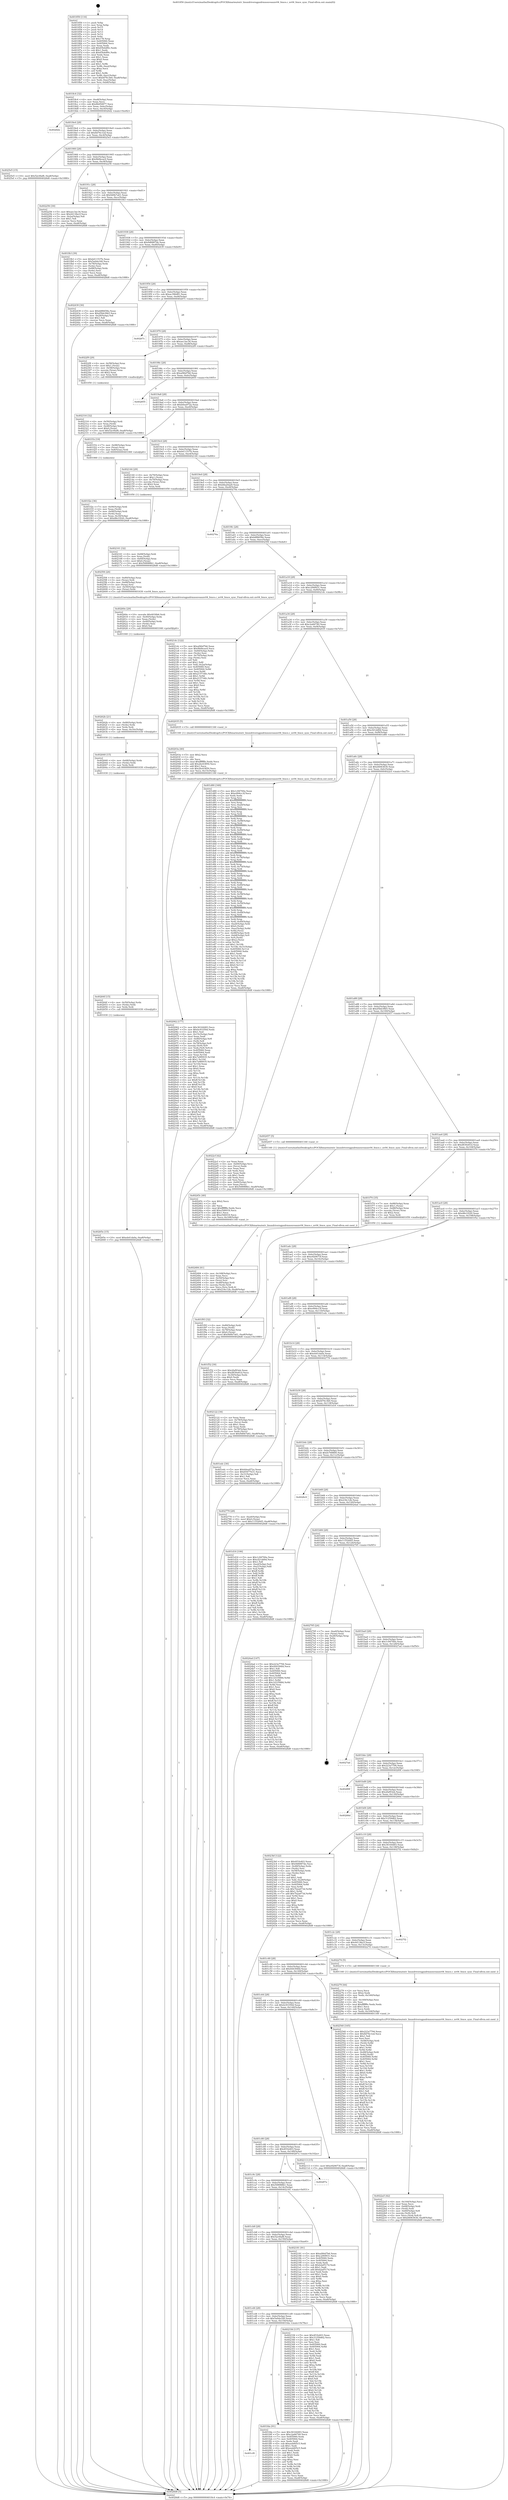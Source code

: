 digraph "0x401850" {
  label = "0x401850 (/mnt/c/Users/mathe/Desktop/tcc/POCII/binaries/extr_linuxdriversgpudrmnouveaunv04_fence.c_nv04_fence_sync_Final-ollvm.out::main(0))"
  labelloc = "t"
  node[shape=record]

  Entry [label="",width=0.3,height=0.3,shape=circle,fillcolor=black,style=filled]
  "0x4018c4" [label="{
     0x4018c4 [32]\l
     | [instrs]\l
     &nbsp;&nbsp;0x4018c4 \<+6\>: mov -0xa8(%rbp),%eax\l
     &nbsp;&nbsp;0x4018ca \<+2\>: mov %eax,%ecx\l
     &nbsp;&nbsp;0x4018cc \<+6\>: sub $0x86d50877,%ecx\l
     &nbsp;&nbsp;0x4018d2 \<+6\>: mov %eax,-0xbc(%rbp)\l
     &nbsp;&nbsp;0x4018d8 \<+6\>: mov %ecx,-0xc0(%rbp)\l
     &nbsp;&nbsp;0x4018de \<+6\>: je 00000000004026d2 \<main+0xe82\>\l
  }"]
  "0x4026d2" [label="{
     0x4026d2\l
  }", style=dashed]
  "0x4018e4" [label="{
     0x4018e4 [28]\l
     | [instrs]\l
     &nbsp;&nbsp;0x4018e4 \<+5\>: jmp 00000000004018e9 \<main+0x99\>\l
     &nbsp;&nbsp;0x4018e9 \<+6\>: mov -0xbc(%rbp),%eax\l
     &nbsp;&nbsp;0x4018ef \<+5\>: sub $0x8d76c1ed,%eax\l
     &nbsp;&nbsp;0x4018f4 \<+6\>: mov %eax,-0xc4(%rbp)\l
     &nbsp;&nbsp;0x4018fa \<+6\>: je 00000000004025e5 \<main+0xd95\>\l
  }"]
  Exit [label="",width=0.3,height=0.3,shape=circle,fillcolor=black,style=filled,peripheries=2]
  "0x4025e5" [label="{
     0x4025e5 [15]\l
     | [instrs]\l
     &nbsp;&nbsp;0x4025e5 \<+10\>: movl $0x52c0faf8,-0xa8(%rbp)\l
     &nbsp;&nbsp;0x4025ef \<+5\>: jmp 00000000004028d8 \<main+0x1088\>\l
  }"]
  "0x401900" [label="{
     0x401900 [28]\l
     | [instrs]\l
     &nbsp;&nbsp;0x401900 \<+5\>: jmp 0000000000401905 \<main+0xb5\>\l
     &nbsp;&nbsp;0x401905 \<+6\>: mov -0xbc(%rbp),%eax\l
     &nbsp;&nbsp;0x40190b \<+5\>: sub $0x9b0bcac0,%eax\l
     &nbsp;&nbsp;0x401910 \<+6\>: mov %eax,-0xc8(%rbp)\l
     &nbsp;&nbsp;0x401916 \<+6\>: je 0000000000402256 \<main+0xa06\>\l
  }"]
  "0x40265e" [label="{
     0x40265e [15]\l
     | [instrs]\l
     &nbsp;&nbsp;0x40265e \<+10\>: movl $0xeb41da0a,-0xa8(%rbp)\l
     &nbsp;&nbsp;0x402668 \<+5\>: jmp 00000000004028d8 \<main+0x1088\>\l
  }"]
  "0x402256" [label="{
     0x402256 [30]\l
     | [instrs]\l
     &nbsp;&nbsp;0x402256 \<+5\>: mov $0xaec3ac34,%eax\l
     &nbsp;&nbsp;0x40225b \<+5\>: mov $0x44138a1f,%ecx\l
     &nbsp;&nbsp;0x402260 \<+3\>: mov -0x2a(%rbp),%dl\l
     &nbsp;&nbsp;0x402263 \<+3\>: test $0x1,%dl\l
     &nbsp;&nbsp;0x402266 \<+3\>: cmovne %ecx,%eax\l
     &nbsp;&nbsp;0x402269 \<+6\>: mov %eax,-0xa8(%rbp)\l
     &nbsp;&nbsp;0x40226f \<+5\>: jmp 00000000004028d8 \<main+0x1088\>\l
  }"]
  "0x40191c" [label="{
     0x40191c [28]\l
     | [instrs]\l
     &nbsp;&nbsp;0x40191c \<+5\>: jmp 0000000000401921 \<main+0xd1\>\l
     &nbsp;&nbsp;0x401921 \<+6\>: mov -0xbc(%rbp),%eax\l
     &nbsp;&nbsp;0x401927 \<+5\>: sub $0x9d0b7a61,%eax\l
     &nbsp;&nbsp;0x40192c \<+6\>: mov %eax,-0xcc(%rbp)\l
     &nbsp;&nbsp;0x401932 \<+6\>: je 0000000000401fb3 \<main+0x763\>\l
  }"]
  "0x40264f" [label="{
     0x40264f [15]\l
     | [instrs]\l
     &nbsp;&nbsp;0x40264f \<+4\>: mov -0x50(%rbp),%rdx\l
     &nbsp;&nbsp;0x402653 \<+3\>: mov (%rdx),%rdx\l
     &nbsp;&nbsp;0x402656 \<+3\>: mov %rdx,%rdi\l
     &nbsp;&nbsp;0x402659 \<+5\>: call 0000000000401030 \<free@plt\>\l
     | [calls]\l
     &nbsp;&nbsp;0x401030 \{1\} (unknown)\l
  }"]
  "0x401fb3" [label="{
     0x401fb3 [39]\l
     | [instrs]\l
     &nbsp;&nbsp;0x401fb3 \<+5\>: mov $0xb411537b,%eax\l
     &nbsp;&nbsp;0x401fb8 \<+5\>: mov $0x5a0da160,%ecx\l
     &nbsp;&nbsp;0x401fbd \<+4\>: mov -0x78(%rbp),%rdx\l
     &nbsp;&nbsp;0x401fc1 \<+2\>: mov (%rdx),%esi\l
     &nbsp;&nbsp;0x401fc3 \<+7\>: mov -0x88(%rbp),%rdx\l
     &nbsp;&nbsp;0x401fca \<+2\>: cmp (%rdx),%esi\l
     &nbsp;&nbsp;0x401fcc \<+3\>: cmovl %ecx,%eax\l
     &nbsp;&nbsp;0x401fcf \<+6\>: mov %eax,-0xa8(%rbp)\l
     &nbsp;&nbsp;0x401fd5 \<+5\>: jmp 00000000004028d8 \<main+0x1088\>\l
  }"]
  "0x401938" [label="{
     0x401938 [28]\l
     | [instrs]\l
     &nbsp;&nbsp;0x401938 \<+5\>: jmp 000000000040193d \<main+0xed\>\l
     &nbsp;&nbsp;0x40193d \<+6\>: mov -0xbc(%rbp),%eax\l
     &nbsp;&nbsp;0x401943 \<+5\>: sub $0x9d6887de,%eax\l
     &nbsp;&nbsp;0x401948 \<+6\>: mov %eax,-0xd0(%rbp)\l
     &nbsp;&nbsp;0x40194e \<+6\>: je 0000000000402439 \<main+0xbe9\>\l
  }"]
  "0x402640" [label="{
     0x402640 [15]\l
     | [instrs]\l
     &nbsp;&nbsp;0x402640 \<+4\>: mov -0x68(%rbp),%rdx\l
     &nbsp;&nbsp;0x402644 \<+3\>: mov (%rdx),%rdx\l
     &nbsp;&nbsp;0x402647 \<+3\>: mov %rdx,%rdi\l
     &nbsp;&nbsp;0x40264a \<+5\>: call 0000000000401030 \<free@plt\>\l
     | [calls]\l
     &nbsp;&nbsp;0x401030 \{1\} (unknown)\l
  }"]
  "0x402439" [label="{
     0x402439 [30]\l
     | [instrs]\l
     &nbsp;&nbsp;0x402439 \<+5\>: mov $0xb8f6658e,%eax\l
     &nbsp;&nbsp;0x40243e \<+5\>: mov $0xd5bb39b5,%ecx\l
     &nbsp;&nbsp;0x402443 \<+3\>: mov -0x29(%rbp),%dl\l
     &nbsp;&nbsp;0x402446 \<+3\>: test $0x1,%dl\l
     &nbsp;&nbsp;0x402449 \<+3\>: cmovne %ecx,%eax\l
     &nbsp;&nbsp;0x40244c \<+6\>: mov %eax,-0xa8(%rbp)\l
     &nbsp;&nbsp;0x402452 \<+5\>: jmp 00000000004028d8 \<main+0x1088\>\l
  }"]
  "0x401954" [label="{
     0x401954 [28]\l
     | [instrs]\l
     &nbsp;&nbsp;0x401954 \<+5\>: jmp 0000000000401959 \<main+0x109\>\l
     &nbsp;&nbsp;0x401959 \<+6\>: mov -0xbc(%rbp),%eax\l
     &nbsp;&nbsp;0x40195f \<+5\>: sub $0xac396d81,%eax\l
     &nbsp;&nbsp;0x401964 \<+6\>: mov %eax,-0xd4(%rbp)\l
     &nbsp;&nbsp;0x40196a \<+6\>: je 000000000040267c \<main+0xe2c\>\l
  }"]
  "0x40262b" [label="{
     0x40262b [21]\l
     | [instrs]\l
     &nbsp;&nbsp;0x40262b \<+4\>: mov -0x80(%rbp),%rdx\l
     &nbsp;&nbsp;0x40262f \<+3\>: mov (%rdx),%rdx\l
     &nbsp;&nbsp;0x402632 \<+3\>: mov %rdx,%rdi\l
     &nbsp;&nbsp;0x402635 \<+6\>: mov %eax,-0x16c(%rbp)\l
     &nbsp;&nbsp;0x40263b \<+5\>: call 0000000000401030 \<free@plt\>\l
     | [calls]\l
     &nbsp;&nbsp;0x401030 \{1\} (unknown)\l
  }"]
  "0x40267c" [label="{
     0x40267c\l
  }", style=dashed]
  "0x401970" [label="{
     0x401970 [28]\l
     | [instrs]\l
     &nbsp;&nbsp;0x401970 \<+5\>: jmp 0000000000401975 \<main+0x125\>\l
     &nbsp;&nbsp;0x401975 \<+6\>: mov -0xbc(%rbp),%eax\l
     &nbsp;&nbsp;0x40197b \<+5\>: sub $0xaec3ac34,%eax\l
     &nbsp;&nbsp;0x401980 \<+6\>: mov %eax,-0xd8(%rbp)\l
     &nbsp;&nbsp;0x401986 \<+6\>: je 00000000004022f9 \<main+0xaa9\>\l
  }"]
  "0x40260e" [label="{
     0x40260e [29]\l
     | [instrs]\l
     &nbsp;&nbsp;0x40260e \<+10\>: movabs $0x4030b6,%rdi\l
     &nbsp;&nbsp;0x402618 \<+4\>: mov -0x40(%rbp),%rdx\l
     &nbsp;&nbsp;0x40261c \<+2\>: mov %eax,(%rdx)\l
     &nbsp;&nbsp;0x40261e \<+4\>: mov -0x40(%rbp),%rdx\l
     &nbsp;&nbsp;0x402622 \<+2\>: mov (%rdx),%esi\l
     &nbsp;&nbsp;0x402624 \<+2\>: mov $0x0,%al\l
     &nbsp;&nbsp;0x402626 \<+5\>: call 0000000000401040 \<printf@plt\>\l
     | [calls]\l
     &nbsp;&nbsp;0x401040 \{1\} (unknown)\l
  }"]
  "0x4022f9" [label="{
     0x4022f9 [29]\l
     | [instrs]\l
     &nbsp;&nbsp;0x4022f9 \<+4\>: mov -0x58(%rbp),%rax\l
     &nbsp;&nbsp;0x4022fd \<+6\>: movl $0x1,(%rax)\l
     &nbsp;&nbsp;0x402303 \<+4\>: mov -0x58(%rbp),%rax\l
     &nbsp;&nbsp;0x402307 \<+3\>: movslq (%rax),%rax\l
     &nbsp;&nbsp;0x40230a \<+4\>: shl $0x2,%rax\l
     &nbsp;&nbsp;0x40230e \<+3\>: mov %rax,%rdi\l
     &nbsp;&nbsp;0x402311 \<+5\>: call 0000000000401050 \<malloc@plt\>\l
     | [calls]\l
     &nbsp;&nbsp;0x401050 \{1\} (unknown)\l
  }"]
  "0x40198c" [label="{
     0x40198c [28]\l
     | [instrs]\l
     &nbsp;&nbsp;0x40198c \<+5\>: jmp 0000000000401991 \<main+0x141\>\l
     &nbsp;&nbsp;0x401991 \<+6\>: mov -0xbc(%rbp),%eax\l
     &nbsp;&nbsp;0x401997 \<+5\>: sub $0xaf46d7b6,%eax\l
     &nbsp;&nbsp;0x40199c \<+6\>: mov %eax,-0xdc(%rbp)\l
     &nbsp;&nbsp;0x4019a2 \<+6\>: je 0000000000402855 \<main+0x1005\>\l
  }"]
  "0x402484" [label="{
     0x402484 [41]\l
     | [instrs]\l
     &nbsp;&nbsp;0x402484 \<+6\>: mov -0x168(%rbp),%ecx\l
     &nbsp;&nbsp;0x40248a \<+3\>: imul %eax,%ecx\l
     &nbsp;&nbsp;0x40248d \<+4\>: mov -0x50(%rbp),%rsi\l
     &nbsp;&nbsp;0x402491 \<+3\>: mov (%rsi),%rsi\l
     &nbsp;&nbsp;0x402494 \<+4\>: mov -0x48(%rbp),%rdi\l
     &nbsp;&nbsp;0x402498 \<+3\>: movslq (%rdi),%rdi\l
     &nbsp;&nbsp;0x40249b \<+3\>: mov %ecx,(%rsi,%rdi,4)\l
     &nbsp;&nbsp;0x40249e \<+10\>: movl $0x234c12b,-0xa8(%rbp)\l
     &nbsp;&nbsp;0x4024a8 \<+5\>: jmp 00000000004028d8 \<main+0x1088\>\l
  }"]
  "0x402855" [label="{
     0x402855\l
  }", style=dashed]
  "0x4019a8" [label="{
     0x4019a8 [28]\l
     | [instrs]\l
     &nbsp;&nbsp;0x4019a8 \<+5\>: jmp 00000000004019ad \<main+0x15d\>\l
     &nbsp;&nbsp;0x4019ad \<+6\>: mov -0xbc(%rbp),%eax\l
     &nbsp;&nbsp;0x4019b3 \<+5\>: sub $0xb0ea972a,%eax\l
     &nbsp;&nbsp;0x4019b8 \<+6\>: mov %eax,-0xe0(%rbp)\l
     &nbsp;&nbsp;0x4019be \<+6\>: je 0000000000401f1b \<main+0x6cb\>\l
  }"]
  "0x40245c" [label="{
     0x40245c [40]\l
     | [instrs]\l
     &nbsp;&nbsp;0x40245c \<+5\>: mov $0x2,%ecx\l
     &nbsp;&nbsp;0x402461 \<+1\>: cltd\l
     &nbsp;&nbsp;0x402462 \<+2\>: idiv %ecx\l
     &nbsp;&nbsp;0x402464 \<+6\>: imul $0xfffffffe,%edx,%ecx\l
     &nbsp;&nbsp;0x40246a \<+6\>: add $0xe546018,%ecx\l
     &nbsp;&nbsp;0x402470 \<+3\>: add $0x1,%ecx\l
     &nbsp;&nbsp;0x402473 \<+6\>: sub $0xe546018,%ecx\l
     &nbsp;&nbsp;0x402479 \<+6\>: mov %ecx,-0x168(%rbp)\l
     &nbsp;&nbsp;0x40247f \<+5\>: call 0000000000401160 \<next_i\>\l
     | [calls]\l
     &nbsp;&nbsp;0x401160 \{1\} (/mnt/c/Users/mathe/Desktop/tcc/POCII/binaries/extr_linuxdriversgpudrmnouveaunv04_fence.c_nv04_fence_sync_Final-ollvm.out::next_i)\l
  }"]
  "0x401f1b" [label="{
     0x401f1b [19]\l
     | [instrs]\l
     &nbsp;&nbsp;0x401f1b \<+7\>: mov -0x98(%rbp),%rax\l
     &nbsp;&nbsp;0x401f22 \<+3\>: mov (%rax),%rax\l
     &nbsp;&nbsp;0x401f25 \<+4\>: mov 0x8(%rax),%rdi\l
     &nbsp;&nbsp;0x401f29 \<+5\>: call 0000000000401060 \<atoi@plt\>\l
     | [calls]\l
     &nbsp;&nbsp;0x401060 \{1\} (unknown)\l
  }"]
  "0x4019c4" [label="{
     0x4019c4 [28]\l
     | [instrs]\l
     &nbsp;&nbsp;0x4019c4 \<+5\>: jmp 00000000004019c9 \<main+0x179\>\l
     &nbsp;&nbsp;0x4019c9 \<+6\>: mov -0xbc(%rbp),%eax\l
     &nbsp;&nbsp;0x4019cf \<+5\>: sub $0xb411537b,%eax\l
     &nbsp;&nbsp;0x4019d4 \<+6\>: mov %eax,-0xe4(%rbp)\l
     &nbsp;&nbsp;0x4019da \<+6\>: je 0000000000402144 \<main+0x8f4\>\l
  }"]
  "0x402316" [label="{
     0x402316 [32]\l
     | [instrs]\l
     &nbsp;&nbsp;0x402316 \<+4\>: mov -0x50(%rbp),%rdi\l
     &nbsp;&nbsp;0x40231a \<+3\>: mov %rax,(%rdi)\l
     &nbsp;&nbsp;0x40231d \<+4\>: mov -0x48(%rbp),%rax\l
     &nbsp;&nbsp;0x402321 \<+6\>: movl $0x0,(%rax)\l
     &nbsp;&nbsp;0x402327 \<+10\>: movl $0x52c0faf8,-0xa8(%rbp)\l
     &nbsp;&nbsp;0x402331 \<+5\>: jmp 00000000004028d8 \<main+0x1088\>\l
  }"]
  "0x402144" [label="{
     0x402144 [29]\l
     | [instrs]\l
     &nbsp;&nbsp;0x402144 \<+4\>: mov -0x70(%rbp),%rax\l
     &nbsp;&nbsp;0x402148 \<+6\>: movl $0x1,(%rax)\l
     &nbsp;&nbsp;0x40214e \<+4\>: mov -0x70(%rbp),%rax\l
     &nbsp;&nbsp;0x402152 \<+3\>: movslq (%rax),%rax\l
     &nbsp;&nbsp;0x402155 \<+4\>: shl $0x2,%rax\l
     &nbsp;&nbsp;0x402159 \<+3\>: mov %rax,%rdi\l
     &nbsp;&nbsp;0x40215c \<+5\>: call 0000000000401050 \<malloc@plt\>\l
     | [calls]\l
     &nbsp;&nbsp;0x401050 \{1\} (unknown)\l
  }"]
  "0x4019e0" [label="{
     0x4019e0 [28]\l
     | [instrs]\l
     &nbsp;&nbsp;0x4019e0 \<+5\>: jmp 00000000004019e5 \<main+0x195\>\l
     &nbsp;&nbsp;0x4019e5 \<+6\>: mov -0xbc(%rbp),%eax\l
     &nbsp;&nbsp;0x4019eb \<+5\>: sub $0xb8a20aa9,%eax\l
     &nbsp;&nbsp;0x4019f0 \<+6\>: mov %eax,-0xe8(%rbp)\l
     &nbsp;&nbsp;0x4019f6 \<+6\>: je 000000000040276a \<main+0xf1a\>\l
  }"]
  "0x4022a5" [label="{
     0x4022a5 [42]\l
     | [instrs]\l
     &nbsp;&nbsp;0x4022a5 \<+6\>: mov -0x164(%rbp),%ecx\l
     &nbsp;&nbsp;0x4022ab \<+3\>: imul %eax,%ecx\l
     &nbsp;&nbsp;0x4022ae \<+4\>: mov -0x68(%rbp),%rdi\l
     &nbsp;&nbsp;0x4022b2 \<+3\>: mov (%rdi),%rdi\l
     &nbsp;&nbsp;0x4022b5 \<+4\>: mov -0x60(%rbp),%r8\l
     &nbsp;&nbsp;0x4022b9 \<+3\>: movslq (%r8),%r8\l
     &nbsp;&nbsp;0x4022bc \<+4\>: mov %ecx,(%rdi,%r8,4)\l
     &nbsp;&nbsp;0x4022c0 \<+10\>: movl $0xd4063630,-0xa8(%rbp)\l
     &nbsp;&nbsp;0x4022ca \<+5\>: jmp 00000000004028d8 \<main+0x1088\>\l
  }"]
  "0x40276a" [label="{
     0x40276a\l
  }", style=dashed]
  "0x4019fc" [label="{
     0x4019fc [28]\l
     | [instrs]\l
     &nbsp;&nbsp;0x4019fc \<+5\>: jmp 0000000000401a01 \<main+0x1b1\>\l
     &nbsp;&nbsp;0x401a01 \<+6\>: mov -0xbc(%rbp),%eax\l
     &nbsp;&nbsp;0x401a07 \<+5\>: sub $0xb8f6658e,%eax\l
     &nbsp;&nbsp;0x401a0c \<+6\>: mov %eax,-0xec(%rbp)\l
     &nbsp;&nbsp;0x401a12 \<+6\>: je 00000000004025f4 \<main+0xda4\>\l
  }"]
  "0x402279" [label="{
     0x402279 [44]\l
     | [instrs]\l
     &nbsp;&nbsp;0x402279 \<+2\>: xor %ecx,%ecx\l
     &nbsp;&nbsp;0x40227b \<+5\>: mov $0x2,%edx\l
     &nbsp;&nbsp;0x402280 \<+6\>: mov %edx,-0x160(%rbp)\l
     &nbsp;&nbsp;0x402286 \<+1\>: cltd\l
     &nbsp;&nbsp;0x402287 \<+6\>: mov -0x160(%rbp),%esi\l
     &nbsp;&nbsp;0x40228d \<+2\>: idiv %esi\l
     &nbsp;&nbsp;0x40228f \<+6\>: imul $0xfffffffe,%edx,%edx\l
     &nbsp;&nbsp;0x402295 \<+3\>: sub $0x1,%ecx\l
     &nbsp;&nbsp;0x402298 \<+2\>: sub %ecx,%edx\l
     &nbsp;&nbsp;0x40229a \<+6\>: mov %edx,-0x164(%rbp)\l
     &nbsp;&nbsp;0x4022a0 \<+5\>: call 0000000000401160 \<next_i\>\l
     | [calls]\l
     &nbsp;&nbsp;0x401160 \{1\} (/mnt/c/Users/mathe/Desktop/tcc/POCII/binaries/extr_linuxdriversgpudrmnouveaunv04_fence.c_nv04_fence_sync_Final-ollvm.out::next_i)\l
  }"]
  "0x4025f4" [label="{
     0x4025f4 [26]\l
     | [instrs]\l
     &nbsp;&nbsp;0x4025f4 \<+4\>: mov -0x80(%rbp),%rax\l
     &nbsp;&nbsp;0x4025f8 \<+3\>: mov (%rax),%rdi\l
     &nbsp;&nbsp;0x4025fb \<+4\>: mov -0x68(%rbp),%rax\l
     &nbsp;&nbsp;0x4025ff \<+3\>: mov (%rax),%rsi\l
     &nbsp;&nbsp;0x402602 \<+4\>: mov -0x50(%rbp),%rax\l
     &nbsp;&nbsp;0x402606 \<+3\>: mov (%rax),%rdx\l
     &nbsp;&nbsp;0x402609 \<+5\>: call 0000000000401630 \<nv04_fence_sync\>\l
     | [calls]\l
     &nbsp;&nbsp;0x401630 \{1\} (/mnt/c/Users/mathe/Desktop/tcc/POCII/binaries/extr_linuxdriversgpudrmnouveaunv04_fence.c_nv04_fence_sync_Final-ollvm.out::nv04_fence_sync)\l
  }"]
  "0x401a18" [label="{
     0x401a18 [28]\l
     | [instrs]\l
     &nbsp;&nbsp;0x401a18 \<+5\>: jmp 0000000000401a1d \<main+0x1cd\>\l
     &nbsp;&nbsp;0x401a1d \<+6\>: mov -0xbc(%rbp),%eax\l
     &nbsp;&nbsp;0x401a23 \<+5\>: sub $0xc290f931,%eax\l
     &nbsp;&nbsp;0x401a28 \<+6\>: mov %eax,-0xf0(%rbp)\l
     &nbsp;&nbsp;0x401a2e \<+6\>: je 00000000004021dc \<main+0x98c\>\l
  }"]
  "0x402161" [label="{
     0x402161 [32]\l
     | [instrs]\l
     &nbsp;&nbsp;0x402161 \<+4\>: mov -0x68(%rbp),%rdi\l
     &nbsp;&nbsp;0x402165 \<+3\>: mov %rax,(%rdi)\l
     &nbsp;&nbsp;0x402168 \<+4\>: mov -0x60(%rbp),%rax\l
     &nbsp;&nbsp;0x40216c \<+6\>: movl $0x0,(%rax)\l
     &nbsp;&nbsp;0x402172 \<+10\>: movl $0x508988b1,-0xa8(%rbp)\l
     &nbsp;&nbsp;0x40217c \<+5\>: jmp 00000000004028d8 \<main+0x1088\>\l
  }"]
  "0x4021dc" [label="{
     0x4021dc [122]\l
     | [instrs]\l
     &nbsp;&nbsp;0x4021dc \<+5\>: mov $0xaf46d7b6,%eax\l
     &nbsp;&nbsp;0x4021e1 \<+5\>: mov $0x9b0bcac0,%ecx\l
     &nbsp;&nbsp;0x4021e6 \<+4\>: mov -0x60(%rbp),%rdx\l
     &nbsp;&nbsp;0x4021ea \<+2\>: mov (%rdx),%esi\l
     &nbsp;&nbsp;0x4021ec \<+4\>: mov -0x70(%rbp),%rdx\l
     &nbsp;&nbsp;0x4021f0 \<+2\>: cmp (%rdx),%esi\l
     &nbsp;&nbsp;0x4021f2 \<+4\>: setl %dil\l
     &nbsp;&nbsp;0x4021f6 \<+4\>: and $0x1,%dil\l
     &nbsp;&nbsp;0x4021fa \<+4\>: mov %dil,-0x2a(%rbp)\l
     &nbsp;&nbsp;0x4021fe \<+7\>: mov 0x405060,%esi\l
     &nbsp;&nbsp;0x402205 \<+8\>: mov 0x405064,%r8d\l
     &nbsp;&nbsp;0x40220d \<+3\>: mov %esi,%r9d\l
     &nbsp;&nbsp;0x402210 \<+7\>: add $0x215734fc,%r9d\l
     &nbsp;&nbsp;0x402217 \<+4\>: sub $0x1,%r9d\l
     &nbsp;&nbsp;0x40221b \<+7\>: sub $0x215734fc,%r9d\l
     &nbsp;&nbsp;0x402222 \<+4\>: imul %r9d,%esi\l
     &nbsp;&nbsp;0x402226 \<+3\>: and $0x1,%esi\l
     &nbsp;&nbsp;0x402229 \<+3\>: cmp $0x0,%esi\l
     &nbsp;&nbsp;0x40222c \<+4\>: sete %dil\l
     &nbsp;&nbsp;0x402230 \<+4\>: cmp $0xa,%r8d\l
     &nbsp;&nbsp;0x402234 \<+4\>: setl %r10b\l
     &nbsp;&nbsp;0x402238 \<+3\>: mov %dil,%r11b\l
     &nbsp;&nbsp;0x40223b \<+3\>: and %r10b,%r11b\l
     &nbsp;&nbsp;0x40223e \<+3\>: xor %r10b,%dil\l
     &nbsp;&nbsp;0x402241 \<+3\>: or %dil,%r11b\l
     &nbsp;&nbsp;0x402244 \<+4\>: test $0x1,%r11b\l
     &nbsp;&nbsp;0x402248 \<+3\>: cmovne %ecx,%eax\l
     &nbsp;&nbsp;0x40224b \<+6\>: mov %eax,-0xa8(%rbp)\l
     &nbsp;&nbsp;0x402251 \<+5\>: jmp 00000000004028d8 \<main+0x1088\>\l
  }"]
  "0x401a34" [label="{
     0x401a34 [28]\l
     | [instrs]\l
     &nbsp;&nbsp;0x401a34 \<+5\>: jmp 0000000000401a39 \<main+0x1e9\>\l
     &nbsp;&nbsp;0x401a39 \<+6\>: mov -0xbc(%rbp),%eax\l
     &nbsp;&nbsp;0x401a3f \<+5\>: sub $0xc2a66740,%eax\l
     &nbsp;&nbsp;0x401a44 \<+6\>: mov %eax,-0xf4(%rbp)\l
     &nbsp;&nbsp;0x401a4a \<+6\>: je 0000000000402035 \<main+0x7e5\>\l
  }"]
  "0x402062" [label="{
     0x402062 [177]\l
     | [instrs]\l
     &nbsp;&nbsp;0x402062 \<+5\>: mov $0x36164483,%ecx\l
     &nbsp;&nbsp;0x402067 \<+5\>: mov $0x4c93350d,%edx\l
     &nbsp;&nbsp;0x40206c \<+3\>: mov $0x1,%sil\l
     &nbsp;&nbsp;0x40206f \<+6\>: mov -0x15c(%rbp),%edi\l
     &nbsp;&nbsp;0x402075 \<+3\>: imul %eax,%edi\l
     &nbsp;&nbsp;0x402078 \<+4\>: mov -0x80(%rbp),%r8\l
     &nbsp;&nbsp;0x40207c \<+3\>: mov (%r8),%r8\l
     &nbsp;&nbsp;0x40207f \<+4\>: mov -0x78(%rbp),%r9\l
     &nbsp;&nbsp;0x402083 \<+3\>: movslq (%r9),%r9\l
     &nbsp;&nbsp;0x402086 \<+4\>: mov %edi,(%r8,%r9,4)\l
     &nbsp;&nbsp;0x40208a \<+7\>: mov 0x405060,%eax\l
     &nbsp;&nbsp;0x402091 \<+7\>: mov 0x405064,%edi\l
     &nbsp;&nbsp;0x402098 \<+3\>: mov %eax,%r10d\l
     &nbsp;&nbsp;0x40209b \<+7\>: add $0x7a9f0935,%r10d\l
     &nbsp;&nbsp;0x4020a2 \<+4\>: sub $0x1,%r10d\l
     &nbsp;&nbsp;0x4020a6 \<+7\>: sub $0x7a9f0935,%r10d\l
     &nbsp;&nbsp;0x4020ad \<+4\>: imul %r10d,%eax\l
     &nbsp;&nbsp;0x4020b1 \<+3\>: and $0x1,%eax\l
     &nbsp;&nbsp;0x4020b4 \<+3\>: cmp $0x0,%eax\l
     &nbsp;&nbsp;0x4020b7 \<+4\>: sete %r11b\l
     &nbsp;&nbsp;0x4020bb \<+3\>: cmp $0xa,%edi\l
     &nbsp;&nbsp;0x4020be \<+3\>: setl %bl\l
     &nbsp;&nbsp;0x4020c1 \<+3\>: mov %r11b,%r14b\l
     &nbsp;&nbsp;0x4020c4 \<+4\>: xor $0xff,%r14b\l
     &nbsp;&nbsp;0x4020c8 \<+3\>: mov %bl,%r15b\l
     &nbsp;&nbsp;0x4020cb \<+4\>: xor $0xff,%r15b\l
     &nbsp;&nbsp;0x4020cf \<+4\>: xor $0x0,%sil\l
     &nbsp;&nbsp;0x4020d3 \<+3\>: mov %r14b,%r12b\l
     &nbsp;&nbsp;0x4020d6 \<+4\>: and $0x0,%r12b\l
     &nbsp;&nbsp;0x4020da \<+3\>: and %sil,%r11b\l
     &nbsp;&nbsp;0x4020dd \<+3\>: mov %r15b,%r13b\l
     &nbsp;&nbsp;0x4020e0 \<+4\>: and $0x0,%r13b\l
     &nbsp;&nbsp;0x4020e4 \<+3\>: and %sil,%bl\l
     &nbsp;&nbsp;0x4020e7 \<+3\>: or %r11b,%r12b\l
     &nbsp;&nbsp;0x4020ea \<+3\>: or %bl,%r13b\l
     &nbsp;&nbsp;0x4020ed \<+3\>: xor %r13b,%r12b\l
     &nbsp;&nbsp;0x4020f0 \<+3\>: or %r15b,%r14b\l
     &nbsp;&nbsp;0x4020f3 \<+4\>: xor $0xff,%r14b\l
     &nbsp;&nbsp;0x4020f7 \<+4\>: or $0x0,%sil\l
     &nbsp;&nbsp;0x4020fb \<+3\>: and %sil,%r14b\l
     &nbsp;&nbsp;0x4020fe \<+3\>: or %r14b,%r12b\l
     &nbsp;&nbsp;0x402101 \<+4\>: test $0x1,%r12b\l
     &nbsp;&nbsp;0x402105 \<+3\>: cmovne %edx,%ecx\l
     &nbsp;&nbsp;0x402108 \<+6\>: mov %ecx,-0xa8(%rbp)\l
     &nbsp;&nbsp;0x40210e \<+5\>: jmp 00000000004028d8 \<main+0x1088\>\l
  }"]
  "0x402035" [label="{
     0x402035 [5]\l
     | [instrs]\l
     &nbsp;&nbsp;0x402035 \<+5\>: call 0000000000401160 \<next_i\>\l
     | [calls]\l
     &nbsp;&nbsp;0x401160 \{1\} (/mnt/c/Users/mathe/Desktop/tcc/POCII/binaries/extr_linuxdriversgpudrmnouveaunv04_fence.c_nv04_fence_sync_Final-ollvm.out::next_i)\l
  }"]
  "0x401a50" [label="{
     0x401a50 [28]\l
     | [instrs]\l
     &nbsp;&nbsp;0x401a50 \<+5\>: jmp 0000000000401a55 \<main+0x205\>\l
     &nbsp;&nbsp;0x401a55 \<+6\>: mov -0xbc(%rbp),%eax\l
     &nbsp;&nbsp;0x401a5b \<+5\>: sub $0xcf21dd0d,%eax\l
     &nbsp;&nbsp;0x401a60 \<+6\>: mov %eax,-0xf8(%rbp)\l
     &nbsp;&nbsp;0x401a66 \<+6\>: je 0000000000401d80 \<main+0x530\>\l
  }"]
  "0x40203a" [label="{
     0x40203a [40]\l
     | [instrs]\l
     &nbsp;&nbsp;0x40203a \<+5\>: mov $0x2,%ecx\l
     &nbsp;&nbsp;0x40203f \<+1\>: cltd\l
     &nbsp;&nbsp;0x402040 \<+2\>: idiv %ecx\l
     &nbsp;&nbsp;0x402042 \<+6\>: imul $0xfffffffe,%edx,%ecx\l
     &nbsp;&nbsp;0x402048 \<+6\>: add $0x2bc63850,%ecx\l
     &nbsp;&nbsp;0x40204e \<+3\>: add $0x1,%ecx\l
     &nbsp;&nbsp;0x402051 \<+6\>: sub $0x2bc63850,%ecx\l
     &nbsp;&nbsp;0x402057 \<+6\>: mov %ecx,-0x15c(%rbp)\l
     &nbsp;&nbsp;0x40205d \<+5\>: call 0000000000401160 \<next_i\>\l
     | [calls]\l
     &nbsp;&nbsp;0x401160 \{1\} (/mnt/c/Users/mathe/Desktop/tcc/POCII/binaries/extr_linuxdriversgpudrmnouveaunv04_fence.c_nv04_fence_sync_Final-ollvm.out::next_i)\l
  }"]
  "0x401d80" [label="{
     0x401d80 [348]\l
     | [instrs]\l
     &nbsp;&nbsp;0x401d80 \<+5\>: mov $0x1c94700e,%eax\l
     &nbsp;&nbsp;0x401d85 \<+5\>: mov $0xe994cc3f,%ecx\l
     &nbsp;&nbsp;0x401d8a \<+2\>: xor %edx,%edx\l
     &nbsp;&nbsp;0x401d8c \<+3\>: mov %rsp,%rsi\l
     &nbsp;&nbsp;0x401d8f \<+4\>: add $0xfffffffffffffff0,%rsi\l
     &nbsp;&nbsp;0x401d93 \<+3\>: mov %rsi,%rsp\l
     &nbsp;&nbsp;0x401d96 \<+7\>: mov %rsi,-0xa0(%rbp)\l
     &nbsp;&nbsp;0x401d9d \<+3\>: mov %rsp,%rsi\l
     &nbsp;&nbsp;0x401da0 \<+4\>: add $0xfffffffffffffff0,%rsi\l
     &nbsp;&nbsp;0x401da4 \<+3\>: mov %rsi,%rsp\l
     &nbsp;&nbsp;0x401da7 \<+3\>: mov %rsp,%rdi\l
     &nbsp;&nbsp;0x401daa \<+4\>: add $0xfffffffffffffff0,%rdi\l
     &nbsp;&nbsp;0x401dae \<+3\>: mov %rdi,%rsp\l
     &nbsp;&nbsp;0x401db1 \<+7\>: mov %rdi,-0x98(%rbp)\l
     &nbsp;&nbsp;0x401db8 \<+3\>: mov %rsp,%rdi\l
     &nbsp;&nbsp;0x401dbb \<+4\>: add $0xfffffffffffffff0,%rdi\l
     &nbsp;&nbsp;0x401dbf \<+3\>: mov %rdi,%rsp\l
     &nbsp;&nbsp;0x401dc2 \<+7\>: mov %rdi,-0x90(%rbp)\l
     &nbsp;&nbsp;0x401dc9 \<+3\>: mov %rsp,%rdi\l
     &nbsp;&nbsp;0x401dcc \<+4\>: add $0xfffffffffffffff0,%rdi\l
     &nbsp;&nbsp;0x401dd0 \<+3\>: mov %rdi,%rsp\l
     &nbsp;&nbsp;0x401dd3 \<+7\>: mov %rdi,-0x88(%rbp)\l
     &nbsp;&nbsp;0x401dda \<+3\>: mov %rsp,%rdi\l
     &nbsp;&nbsp;0x401ddd \<+4\>: add $0xfffffffffffffff0,%rdi\l
     &nbsp;&nbsp;0x401de1 \<+3\>: mov %rdi,%rsp\l
     &nbsp;&nbsp;0x401de4 \<+4\>: mov %rdi,-0x80(%rbp)\l
     &nbsp;&nbsp;0x401de8 \<+3\>: mov %rsp,%rdi\l
     &nbsp;&nbsp;0x401deb \<+4\>: add $0xfffffffffffffff0,%rdi\l
     &nbsp;&nbsp;0x401def \<+3\>: mov %rdi,%rsp\l
     &nbsp;&nbsp;0x401df2 \<+4\>: mov %rdi,-0x78(%rbp)\l
     &nbsp;&nbsp;0x401df6 \<+3\>: mov %rsp,%rdi\l
     &nbsp;&nbsp;0x401df9 \<+4\>: add $0xfffffffffffffff0,%rdi\l
     &nbsp;&nbsp;0x401dfd \<+3\>: mov %rdi,%rsp\l
     &nbsp;&nbsp;0x401e00 \<+4\>: mov %rdi,-0x70(%rbp)\l
     &nbsp;&nbsp;0x401e04 \<+3\>: mov %rsp,%rdi\l
     &nbsp;&nbsp;0x401e07 \<+4\>: add $0xfffffffffffffff0,%rdi\l
     &nbsp;&nbsp;0x401e0b \<+3\>: mov %rdi,%rsp\l
     &nbsp;&nbsp;0x401e0e \<+4\>: mov %rdi,-0x68(%rbp)\l
     &nbsp;&nbsp;0x401e12 \<+3\>: mov %rsp,%rdi\l
     &nbsp;&nbsp;0x401e15 \<+4\>: add $0xfffffffffffffff0,%rdi\l
     &nbsp;&nbsp;0x401e19 \<+3\>: mov %rdi,%rsp\l
     &nbsp;&nbsp;0x401e1c \<+4\>: mov %rdi,-0x60(%rbp)\l
     &nbsp;&nbsp;0x401e20 \<+3\>: mov %rsp,%rdi\l
     &nbsp;&nbsp;0x401e23 \<+4\>: add $0xfffffffffffffff0,%rdi\l
     &nbsp;&nbsp;0x401e27 \<+3\>: mov %rdi,%rsp\l
     &nbsp;&nbsp;0x401e2a \<+4\>: mov %rdi,-0x58(%rbp)\l
     &nbsp;&nbsp;0x401e2e \<+3\>: mov %rsp,%rdi\l
     &nbsp;&nbsp;0x401e31 \<+4\>: add $0xfffffffffffffff0,%rdi\l
     &nbsp;&nbsp;0x401e35 \<+3\>: mov %rdi,%rsp\l
     &nbsp;&nbsp;0x401e38 \<+4\>: mov %rdi,-0x50(%rbp)\l
     &nbsp;&nbsp;0x401e3c \<+3\>: mov %rsp,%rdi\l
     &nbsp;&nbsp;0x401e3f \<+4\>: add $0xfffffffffffffff0,%rdi\l
     &nbsp;&nbsp;0x401e43 \<+3\>: mov %rdi,%rsp\l
     &nbsp;&nbsp;0x401e46 \<+4\>: mov %rdi,-0x48(%rbp)\l
     &nbsp;&nbsp;0x401e4a \<+3\>: mov %rsp,%rdi\l
     &nbsp;&nbsp;0x401e4d \<+4\>: add $0xfffffffffffffff0,%rdi\l
     &nbsp;&nbsp;0x401e51 \<+3\>: mov %rdi,%rsp\l
     &nbsp;&nbsp;0x401e54 \<+4\>: mov %rdi,-0x40(%rbp)\l
     &nbsp;&nbsp;0x401e58 \<+7\>: mov -0xa0(%rbp),%rdi\l
     &nbsp;&nbsp;0x401e5f \<+6\>: movl $0x0,(%rdi)\l
     &nbsp;&nbsp;0x401e65 \<+7\>: mov -0xac(%rbp),%r8d\l
     &nbsp;&nbsp;0x401e6c \<+3\>: mov %r8d,(%rsi)\l
     &nbsp;&nbsp;0x401e6f \<+7\>: mov -0x98(%rbp),%rdi\l
     &nbsp;&nbsp;0x401e76 \<+7\>: mov -0xb8(%rbp),%r9\l
     &nbsp;&nbsp;0x401e7d \<+3\>: mov %r9,(%rdi)\l
     &nbsp;&nbsp;0x401e80 \<+3\>: cmpl $0x2,(%rsi)\l
     &nbsp;&nbsp;0x401e83 \<+4\>: setne %r10b\l
     &nbsp;&nbsp;0x401e87 \<+4\>: and $0x1,%r10b\l
     &nbsp;&nbsp;0x401e8b \<+4\>: mov %r10b,-0x31(%rbp)\l
     &nbsp;&nbsp;0x401e8f \<+8\>: mov 0x405060,%r11d\l
     &nbsp;&nbsp;0x401e97 \<+7\>: mov 0x405064,%ebx\l
     &nbsp;&nbsp;0x401e9e \<+3\>: sub $0x1,%edx\l
     &nbsp;&nbsp;0x401ea1 \<+3\>: mov %r11d,%r14d\l
     &nbsp;&nbsp;0x401ea4 \<+3\>: add %edx,%r14d\l
     &nbsp;&nbsp;0x401ea7 \<+4\>: imul %r14d,%r11d\l
     &nbsp;&nbsp;0x401eab \<+4\>: and $0x1,%r11d\l
     &nbsp;&nbsp;0x401eaf \<+4\>: cmp $0x0,%r11d\l
     &nbsp;&nbsp;0x401eb3 \<+4\>: sete %r10b\l
     &nbsp;&nbsp;0x401eb7 \<+3\>: cmp $0xa,%ebx\l
     &nbsp;&nbsp;0x401eba \<+4\>: setl %r15b\l
     &nbsp;&nbsp;0x401ebe \<+3\>: mov %r10b,%r12b\l
     &nbsp;&nbsp;0x401ec1 \<+3\>: and %r15b,%r12b\l
     &nbsp;&nbsp;0x401ec4 \<+3\>: xor %r15b,%r10b\l
     &nbsp;&nbsp;0x401ec7 \<+3\>: or %r10b,%r12b\l
     &nbsp;&nbsp;0x401eca \<+4\>: test $0x1,%r12b\l
     &nbsp;&nbsp;0x401ece \<+3\>: cmovne %ecx,%eax\l
     &nbsp;&nbsp;0x401ed1 \<+6\>: mov %eax,-0xa8(%rbp)\l
     &nbsp;&nbsp;0x401ed7 \<+5\>: jmp 00000000004028d8 \<main+0x1088\>\l
  }"]
  "0x401a6c" [label="{
     0x401a6c [28]\l
     | [instrs]\l
     &nbsp;&nbsp;0x401a6c \<+5\>: jmp 0000000000401a71 \<main+0x221\>\l
     &nbsp;&nbsp;0x401a71 \<+6\>: mov -0xbc(%rbp),%eax\l
     &nbsp;&nbsp;0x401a77 \<+5\>: sub $0xd4063630,%eax\l
     &nbsp;&nbsp;0x401a7c \<+6\>: mov %eax,-0xfc(%rbp)\l
     &nbsp;&nbsp;0x401a82 \<+6\>: je 00000000004022cf \<main+0xa7f\>\l
  }"]
  "0x401cf0" [label="{
     0x401cf0\l
  }", style=dashed]
  "0x4022cf" [label="{
     0x4022cf [42]\l
     | [instrs]\l
     &nbsp;&nbsp;0x4022cf \<+2\>: xor %eax,%eax\l
     &nbsp;&nbsp;0x4022d1 \<+4\>: mov -0x60(%rbp),%rcx\l
     &nbsp;&nbsp;0x4022d5 \<+2\>: mov (%rcx),%edx\l
     &nbsp;&nbsp;0x4022d7 \<+2\>: mov %eax,%esi\l
     &nbsp;&nbsp;0x4022d9 \<+2\>: sub %edx,%esi\l
     &nbsp;&nbsp;0x4022db \<+2\>: mov %eax,%edx\l
     &nbsp;&nbsp;0x4022dd \<+3\>: sub $0x1,%edx\l
     &nbsp;&nbsp;0x4022e0 \<+2\>: add %edx,%esi\l
     &nbsp;&nbsp;0x4022e2 \<+2\>: sub %esi,%eax\l
     &nbsp;&nbsp;0x4022e4 \<+4\>: mov -0x60(%rbp),%rcx\l
     &nbsp;&nbsp;0x4022e8 \<+2\>: mov %eax,(%rcx)\l
     &nbsp;&nbsp;0x4022ea \<+10\>: movl $0x508988b1,-0xa8(%rbp)\l
     &nbsp;&nbsp;0x4022f4 \<+5\>: jmp 00000000004028d8 \<main+0x1088\>\l
  }"]
  "0x401a88" [label="{
     0x401a88 [28]\l
     | [instrs]\l
     &nbsp;&nbsp;0x401a88 \<+5\>: jmp 0000000000401a8d \<main+0x23d\>\l
     &nbsp;&nbsp;0x401a8d \<+6\>: mov -0xbc(%rbp),%eax\l
     &nbsp;&nbsp;0x401a93 \<+5\>: sub $0xd5bb39b5,%eax\l
     &nbsp;&nbsp;0x401a98 \<+6\>: mov %eax,-0x100(%rbp)\l
     &nbsp;&nbsp;0x401a9e \<+6\>: je 0000000000402457 \<main+0xc07\>\l
  }"]
  "0x401fda" [label="{
     0x401fda [91]\l
     | [instrs]\l
     &nbsp;&nbsp;0x401fda \<+5\>: mov $0x36164483,%eax\l
     &nbsp;&nbsp;0x401fdf \<+5\>: mov $0xc2a66740,%ecx\l
     &nbsp;&nbsp;0x401fe4 \<+7\>: mov 0x405060,%edx\l
     &nbsp;&nbsp;0x401feb \<+7\>: mov 0x405064,%esi\l
     &nbsp;&nbsp;0x401ff2 \<+2\>: mov %edx,%edi\l
     &nbsp;&nbsp;0x401ff4 \<+6\>: sub $0xeedd05c5,%edi\l
     &nbsp;&nbsp;0x401ffa \<+3\>: sub $0x1,%edi\l
     &nbsp;&nbsp;0x401ffd \<+6\>: add $0xeedd05c5,%edi\l
     &nbsp;&nbsp;0x402003 \<+3\>: imul %edi,%edx\l
     &nbsp;&nbsp;0x402006 \<+3\>: and $0x1,%edx\l
     &nbsp;&nbsp;0x402009 \<+3\>: cmp $0x0,%edx\l
     &nbsp;&nbsp;0x40200c \<+4\>: sete %r8b\l
     &nbsp;&nbsp;0x402010 \<+3\>: cmp $0xa,%esi\l
     &nbsp;&nbsp;0x402013 \<+4\>: setl %r9b\l
     &nbsp;&nbsp;0x402017 \<+3\>: mov %r8b,%r10b\l
     &nbsp;&nbsp;0x40201a \<+3\>: and %r9b,%r10b\l
     &nbsp;&nbsp;0x40201d \<+3\>: xor %r9b,%r8b\l
     &nbsp;&nbsp;0x402020 \<+3\>: or %r8b,%r10b\l
     &nbsp;&nbsp;0x402023 \<+4\>: test $0x1,%r10b\l
     &nbsp;&nbsp;0x402027 \<+3\>: cmovne %ecx,%eax\l
     &nbsp;&nbsp;0x40202a \<+6\>: mov %eax,-0xa8(%rbp)\l
     &nbsp;&nbsp;0x402030 \<+5\>: jmp 00000000004028d8 \<main+0x1088\>\l
  }"]
  "0x402457" [label="{
     0x402457 [5]\l
     | [instrs]\l
     &nbsp;&nbsp;0x402457 \<+5\>: call 0000000000401160 \<next_i\>\l
     | [calls]\l
     &nbsp;&nbsp;0x401160 \{1\} (/mnt/c/Users/mathe/Desktop/tcc/POCII/binaries/extr_linuxdriversgpudrmnouveaunv04_fence.c_nv04_fence_sync_Final-ollvm.out::next_i)\l
  }"]
  "0x401aa4" [label="{
     0x401aa4 [28]\l
     | [instrs]\l
     &nbsp;&nbsp;0x401aa4 \<+5\>: jmp 0000000000401aa9 \<main+0x259\>\l
     &nbsp;&nbsp;0x401aa9 \<+6\>: mov -0xbc(%rbp),%eax\l
     &nbsp;&nbsp;0x401aaf \<+5\>: sub $0xd830e81d,%eax\l
     &nbsp;&nbsp;0x401ab4 \<+6\>: mov %eax,-0x104(%rbp)\l
     &nbsp;&nbsp;0x401aba \<+6\>: je 0000000000401f70 \<main+0x720\>\l
  }"]
  "0x401cd4" [label="{
     0x401cd4 [28]\l
     | [instrs]\l
     &nbsp;&nbsp;0x401cd4 \<+5\>: jmp 0000000000401cd9 \<main+0x489\>\l
     &nbsp;&nbsp;0x401cd9 \<+6\>: mov -0xbc(%rbp),%eax\l
     &nbsp;&nbsp;0x401cdf \<+5\>: sub $0x5a0da160,%eax\l
     &nbsp;&nbsp;0x401ce4 \<+6\>: mov %eax,-0x154(%rbp)\l
     &nbsp;&nbsp;0x401cea \<+6\>: je 0000000000401fda \<main+0x78a\>\l
  }"]
  "0x401f70" [label="{
     0x401f70 [35]\l
     | [instrs]\l
     &nbsp;&nbsp;0x401f70 \<+7\>: mov -0x88(%rbp),%rax\l
     &nbsp;&nbsp;0x401f77 \<+6\>: movl $0x1,(%rax)\l
     &nbsp;&nbsp;0x401f7d \<+7\>: mov -0x88(%rbp),%rax\l
     &nbsp;&nbsp;0x401f84 \<+3\>: movslq (%rax),%rax\l
     &nbsp;&nbsp;0x401f87 \<+4\>: shl $0x2,%rax\l
     &nbsp;&nbsp;0x401f8b \<+3\>: mov %rax,%rdi\l
     &nbsp;&nbsp;0x401f8e \<+5\>: call 0000000000401050 \<malloc@plt\>\l
     | [calls]\l
     &nbsp;&nbsp;0x401050 \{1\} (unknown)\l
  }"]
  "0x401ac0" [label="{
     0x401ac0 [28]\l
     | [instrs]\l
     &nbsp;&nbsp;0x401ac0 \<+5\>: jmp 0000000000401ac5 \<main+0x275\>\l
     &nbsp;&nbsp;0x401ac5 \<+6\>: mov -0xbc(%rbp),%eax\l
     &nbsp;&nbsp;0x401acb \<+5\>: sub $0xd8e1f220,%eax\l
     &nbsp;&nbsp;0x401ad0 \<+6\>: mov %eax,-0x108(%rbp)\l
     &nbsp;&nbsp;0x401ad6 \<+6\>: je 0000000000401f52 \<main+0x702\>\l
  }"]
  "0x402336" [label="{
     0x402336 [137]\l
     | [instrs]\l
     &nbsp;&nbsp;0x402336 \<+5\>: mov $0x4f1fe403,%eax\l
     &nbsp;&nbsp;0x40233b \<+5\>: mov $0x31259d62,%ecx\l
     &nbsp;&nbsp;0x402340 \<+2\>: mov $0x1,%dl\l
     &nbsp;&nbsp;0x402342 \<+2\>: xor %esi,%esi\l
     &nbsp;&nbsp;0x402344 \<+7\>: mov 0x405060,%edi\l
     &nbsp;&nbsp;0x40234b \<+8\>: mov 0x405064,%r8d\l
     &nbsp;&nbsp;0x402353 \<+3\>: sub $0x1,%esi\l
     &nbsp;&nbsp;0x402356 \<+3\>: mov %edi,%r9d\l
     &nbsp;&nbsp;0x402359 \<+3\>: add %esi,%r9d\l
     &nbsp;&nbsp;0x40235c \<+4\>: imul %r9d,%edi\l
     &nbsp;&nbsp;0x402360 \<+3\>: and $0x1,%edi\l
     &nbsp;&nbsp;0x402363 \<+3\>: cmp $0x0,%edi\l
     &nbsp;&nbsp;0x402366 \<+4\>: sete %r10b\l
     &nbsp;&nbsp;0x40236a \<+4\>: cmp $0xa,%r8d\l
     &nbsp;&nbsp;0x40236e \<+4\>: setl %r11b\l
     &nbsp;&nbsp;0x402372 \<+3\>: mov %r10b,%bl\l
     &nbsp;&nbsp;0x402375 \<+3\>: xor $0xff,%bl\l
     &nbsp;&nbsp;0x402378 \<+3\>: mov %r11b,%r14b\l
     &nbsp;&nbsp;0x40237b \<+4\>: xor $0xff,%r14b\l
     &nbsp;&nbsp;0x40237f \<+3\>: xor $0x0,%dl\l
     &nbsp;&nbsp;0x402382 \<+3\>: mov %bl,%r15b\l
     &nbsp;&nbsp;0x402385 \<+4\>: and $0x0,%r15b\l
     &nbsp;&nbsp;0x402389 \<+3\>: and %dl,%r10b\l
     &nbsp;&nbsp;0x40238c \<+3\>: mov %r14b,%r12b\l
     &nbsp;&nbsp;0x40238f \<+4\>: and $0x0,%r12b\l
     &nbsp;&nbsp;0x402393 \<+3\>: and %dl,%r11b\l
     &nbsp;&nbsp;0x402396 \<+3\>: or %r10b,%r15b\l
     &nbsp;&nbsp;0x402399 \<+3\>: or %r11b,%r12b\l
     &nbsp;&nbsp;0x40239c \<+3\>: xor %r12b,%r15b\l
     &nbsp;&nbsp;0x40239f \<+3\>: or %r14b,%bl\l
     &nbsp;&nbsp;0x4023a2 \<+3\>: xor $0xff,%bl\l
     &nbsp;&nbsp;0x4023a5 \<+3\>: or $0x0,%dl\l
     &nbsp;&nbsp;0x4023a8 \<+2\>: and %dl,%bl\l
     &nbsp;&nbsp;0x4023aa \<+3\>: or %bl,%r15b\l
     &nbsp;&nbsp;0x4023ad \<+4\>: test $0x1,%r15b\l
     &nbsp;&nbsp;0x4023b1 \<+3\>: cmovne %ecx,%eax\l
     &nbsp;&nbsp;0x4023b4 \<+6\>: mov %eax,-0xa8(%rbp)\l
     &nbsp;&nbsp;0x4023ba \<+5\>: jmp 00000000004028d8 \<main+0x1088\>\l
  }"]
  "0x401f52" [label="{
     0x401f52 [30]\l
     | [instrs]\l
     &nbsp;&nbsp;0x401f52 \<+5\>: mov $0x2faf93eb,%eax\l
     &nbsp;&nbsp;0x401f57 \<+5\>: mov $0xd830e81d,%ecx\l
     &nbsp;&nbsp;0x401f5c \<+3\>: mov -0x30(%rbp),%edx\l
     &nbsp;&nbsp;0x401f5f \<+3\>: cmp $0x0,%edx\l
     &nbsp;&nbsp;0x401f62 \<+3\>: cmove %ecx,%eax\l
     &nbsp;&nbsp;0x401f65 \<+6\>: mov %eax,-0xa8(%rbp)\l
     &nbsp;&nbsp;0x401f6b \<+5\>: jmp 00000000004028d8 \<main+0x1088\>\l
  }"]
  "0x401adc" [label="{
     0x401adc [28]\l
     | [instrs]\l
     &nbsp;&nbsp;0x401adc \<+5\>: jmp 0000000000401ae1 \<main+0x291\>\l
     &nbsp;&nbsp;0x401ae1 \<+6\>: mov -0xbc(%rbp),%eax\l
     &nbsp;&nbsp;0x401ae7 \<+5\>: sub $0xe920673f,%eax\l
     &nbsp;&nbsp;0x401aec \<+6\>: mov %eax,-0x10c(%rbp)\l
     &nbsp;&nbsp;0x401af2 \<+6\>: je 0000000000402122 \<main+0x8d2\>\l
  }"]
  "0x401cb8" [label="{
     0x401cb8 [28]\l
     | [instrs]\l
     &nbsp;&nbsp;0x401cb8 \<+5\>: jmp 0000000000401cbd \<main+0x46d\>\l
     &nbsp;&nbsp;0x401cbd \<+6\>: mov -0xbc(%rbp),%eax\l
     &nbsp;&nbsp;0x401cc3 \<+5\>: sub $0x52c0faf8,%eax\l
     &nbsp;&nbsp;0x401cc8 \<+6\>: mov %eax,-0x150(%rbp)\l
     &nbsp;&nbsp;0x401cce \<+6\>: je 0000000000402336 \<main+0xae6\>\l
  }"]
  "0x402122" [label="{
     0x402122 [34]\l
     | [instrs]\l
     &nbsp;&nbsp;0x402122 \<+2\>: xor %eax,%eax\l
     &nbsp;&nbsp;0x402124 \<+4\>: mov -0x78(%rbp),%rcx\l
     &nbsp;&nbsp;0x402128 \<+2\>: mov (%rcx),%edx\l
     &nbsp;&nbsp;0x40212a \<+3\>: sub $0x1,%eax\l
     &nbsp;&nbsp;0x40212d \<+2\>: sub %eax,%edx\l
     &nbsp;&nbsp;0x40212f \<+4\>: mov -0x78(%rbp),%rcx\l
     &nbsp;&nbsp;0x402133 \<+2\>: mov %edx,(%rcx)\l
     &nbsp;&nbsp;0x402135 \<+10\>: movl $0x9d0b7a61,-0xa8(%rbp)\l
     &nbsp;&nbsp;0x40213f \<+5\>: jmp 00000000004028d8 \<main+0x1088\>\l
  }"]
  "0x401af8" [label="{
     0x401af8 [28]\l
     | [instrs]\l
     &nbsp;&nbsp;0x401af8 \<+5\>: jmp 0000000000401afd \<main+0x2ad\>\l
     &nbsp;&nbsp;0x401afd \<+6\>: mov -0xbc(%rbp),%eax\l
     &nbsp;&nbsp;0x401b03 \<+5\>: sub $0xe994cc3f,%eax\l
     &nbsp;&nbsp;0x401b08 \<+6\>: mov %eax,-0x110(%rbp)\l
     &nbsp;&nbsp;0x401b0e \<+6\>: je 0000000000401edc \<main+0x68c\>\l
  }"]
  "0x402181" [label="{
     0x402181 [91]\l
     | [instrs]\l
     &nbsp;&nbsp;0x402181 \<+5\>: mov $0xaf46d7b6,%eax\l
     &nbsp;&nbsp;0x402186 \<+5\>: mov $0xc290f931,%ecx\l
     &nbsp;&nbsp;0x40218b \<+7\>: mov 0x405060,%edx\l
     &nbsp;&nbsp;0x402192 \<+7\>: mov 0x405064,%esi\l
     &nbsp;&nbsp;0x402199 \<+2\>: mov %edx,%edi\l
     &nbsp;&nbsp;0x40219b \<+6\>: sub $0xb2af517d,%edi\l
     &nbsp;&nbsp;0x4021a1 \<+3\>: sub $0x1,%edi\l
     &nbsp;&nbsp;0x4021a4 \<+6\>: add $0xb2af517d,%edi\l
     &nbsp;&nbsp;0x4021aa \<+3\>: imul %edi,%edx\l
     &nbsp;&nbsp;0x4021ad \<+3\>: and $0x1,%edx\l
     &nbsp;&nbsp;0x4021b0 \<+3\>: cmp $0x0,%edx\l
     &nbsp;&nbsp;0x4021b3 \<+4\>: sete %r8b\l
     &nbsp;&nbsp;0x4021b7 \<+3\>: cmp $0xa,%esi\l
     &nbsp;&nbsp;0x4021ba \<+4\>: setl %r9b\l
     &nbsp;&nbsp;0x4021be \<+3\>: mov %r8b,%r10b\l
     &nbsp;&nbsp;0x4021c1 \<+3\>: and %r9b,%r10b\l
     &nbsp;&nbsp;0x4021c4 \<+3\>: xor %r9b,%r8b\l
     &nbsp;&nbsp;0x4021c7 \<+3\>: or %r8b,%r10b\l
     &nbsp;&nbsp;0x4021ca \<+4\>: test $0x1,%r10b\l
     &nbsp;&nbsp;0x4021ce \<+3\>: cmovne %ecx,%eax\l
     &nbsp;&nbsp;0x4021d1 \<+6\>: mov %eax,-0xa8(%rbp)\l
     &nbsp;&nbsp;0x4021d7 \<+5\>: jmp 00000000004028d8 \<main+0x1088\>\l
  }"]
  "0x401edc" [label="{
     0x401edc [30]\l
     | [instrs]\l
     &nbsp;&nbsp;0x401edc \<+5\>: mov $0xb0ea972a,%eax\l
     &nbsp;&nbsp;0x401ee1 \<+5\>: mov $0x65477b31,%ecx\l
     &nbsp;&nbsp;0x401ee6 \<+3\>: mov -0x31(%rbp),%dl\l
     &nbsp;&nbsp;0x401ee9 \<+3\>: test $0x1,%dl\l
     &nbsp;&nbsp;0x401eec \<+3\>: cmovne %ecx,%eax\l
     &nbsp;&nbsp;0x401eef \<+6\>: mov %eax,-0xa8(%rbp)\l
     &nbsp;&nbsp;0x401ef5 \<+5\>: jmp 00000000004028d8 \<main+0x1088\>\l
  }"]
  "0x401b14" [label="{
     0x401b14 [28]\l
     | [instrs]\l
     &nbsp;&nbsp;0x401b14 \<+5\>: jmp 0000000000401b19 \<main+0x2c9\>\l
     &nbsp;&nbsp;0x401b19 \<+6\>: mov -0xbc(%rbp),%eax\l
     &nbsp;&nbsp;0x401b1f \<+5\>: sub $0xeb41da0a,%eax\l
     &nbsp;&nbsp;0x401b24 \<+6\>: mov %eax,-0x114(%rbp)\l
     &nbsp;&nbsp;0x401b2a \<+6\>: je 0000000000402779 \<main+0xf29\>\l
  }"]
  "0x401c9c" [label="{
     0x401c9c [28]\l
     | [instrs]\l
     &nbsp;&nbsp;0x401c9c \<+5\>: jmp 0000000000401ca1 \<main+0x451\>\l
     &nbsp;&nbsp;0x401ca1 \<+6\>: mov -0xbc(%rbp),%eax\l
     &nbsp;&nbsp;0x401ca7 \<+5\>: sub $0x508988b1,%eax\l
     &nbsp;&nbsp;0x401cac \<+6\>: mov %eax,-0x14c(%rbp)\l
     &nbsp;&nbsp;0x401cb2 \<+6\>: je 0000000000402181 \<main+0x931\>\l
  }"]
  "0x402779" [label="{
     0x402779 [28]\l
     | [instrs]\l
     &nbsp;&nbsp;0x402779 \<+7\>: mov -0xa0(%rbp),%rax\l
     &nbsp;&nbsp;0x402780 \<+6\>: movl $0x0,(%rax)\l
     &nbsp;&nbsp;0x402786 \<+10\>: movl $0x11552645,-0xa8(%rbp)\l
     &nbsp;&nbsp;0x402790 \<+5\>: jmp 00000000004028d8 \<main+0x1088\>\l
  }"]
  "0x401b30" [label="{
     0x401b30 [28]\l
     | [instrs]\l
     &nbsp;&nbsp;0x401b30 \<+5\>: jmp 0000000000401b35 \<main+0x2e5\>\l
     &nbsp;&nbsp;0x401b35 \<+6\>: mov -0xbc(%rbp),%eax\l
     &nbsp;&nbsp;0x401b3b \<+5\>: sub $0xfd76c3b0,%eax\l
     &nbsp;&nbsp;0x401b40 \<+6\>: mov %eax,-0x118(%rbp)\l
     &nbsp;&nbsp;0x401b46 \<+6\>: je 0000000000401d16 \<main+0x4c6\>\l
  }"]
  "0x40287a" [label="{
     0x40287a\l
  }", style=dashed]
  "0x401d16" [label="{
     0x401d16 [106]\l
     | [instrs]\l
     &nbsp;&nbsp;0x401d16 \<+5\>: mov $0x1c94700e,%eax\l
     &nbsp;&nbsp;0x401d1b \<+5\>: mov $0xcf21dd0d,%ecx\l
     &nbsp;&nbsp;0x401d20 \<+2\>: mov $0x1,%dl\l
     &nbsp;&nbsp;0x401d22 \<+7\>: mov -0xa2(%rbp),%sil\l
     &nbsp;&nbsp;0x401d29 \<+7\>: mov -0xa1(%rbp),%dil\l
     &nbsp;&nbsp;0x401d30 \<+3\>: mov %sil,%r8b\l
     &nbsp;&nbsp;0x401d33 \<+4\>: xor $0xff,%r8b\l
     &nbsp;&nbsp;0x401d37 \<+3\>: mov %dil,%r9b\l
     &nbsp;&nbsp;0x401d3a \<+4\>: xor $0xff,%r9b\l
     &nbsp;&nbsp;0x401d3e \<+3\>: xor $0x1,%dl\l
     &nbsp;&nbsp;0x401d41 \<+3\>: mov %r8b,%r10b\l
     &nbsp;&nbsp;0x401d44 \<+4\>: and $0xff,%r10b\l
     &nbsp;&nbsp;0x401d48 \<+3\>: and %dl,%sil\l
     &nbsp;&nbsp;0x401d4b \<+3\>: mov %r9b,%r11b\l
     &nbsp;&nbsp;0x401d4e \<+4\>: and $0xff,%r11b\l
     &nbsp;&nbsp;0x401d52 \<+3\>: and %dl,%dil\l
     &nbsp;&nbsp;0x401d55 \<+3\>: or %sil,%r10b\l
     &nbsp;&nbsp;0x401d58 \<+3\>: or %dil,%r11b\l
     &nbsp;&nbsp;0x401d5b \<+3\>: xor %r11b,%r10b\l
     &nbsp;&nbsp;0x401d5e \<+3\>: or %r9b,%r8b\l
     &nbsp;&nbsp;0x401d61 \<+4\>: xor $0xff,%r8b\l
     &nbsp;&nbsp;0x401d65 \<+3\>: or $0x1,%dl\l
     &nbsp;&nbsp;0x401d68 \<+3\>: and %dl,%r8b\l
     &nbsp;&nbsp;0x401d6b \<+3\>: or %r8b,%r10b\l
     &nbsp;&nbsp;0x401d6e \<+4\>: test $0x1,%r10b\l
     &nbsp;&nbsp;0x401d72 \<+3\>: cmovne %ecx,%eax\l
     &nbsp;&nbsp;0x401d75 \<+6\>: mov %eax,-0xa8(%rbp)\l
     &nbsp;&nbsp;0x401d7b \<+5\>: jmp 00000000004028d8 \<main+0x1088\>\l
  }"]
  "0x401b4c" [label="{
     0x401b4c [28]\l
     | [instrs]\l
     &nbsp;&nbsp;0x401b4c \<+5\>: jmp 0000000000401b51 \<main+0x301\>\l
     &nbsp;&nbsp;0x401b51 \<+6\>: mov -0xbc(%rbp),%eax\l
     &nbsp;&nbsp;0x401b57 \<+5\>: sub $0xfe768800,%eax\l
     &nbsp;&nbsp;0x401b5c \<+6\>: mov %eax,-0x11c(%rbp)\l
     &nbsp;&nbsp;0x401b62 \<+6\>: je 00000000004028c9 \<main+0x1079\>\l
  }"]
  "0x4028d8" [label="{
     0x4028d8 [5]\l
     | [instrs]\l
     &nbsp;&nbsp;0x4028d8 \<+5\>: jmp 00000000004018c4 \<main+0x74\>\l
  }"]
  "0x401850" [label="{
     0x401850 [116]\l
     | [instrs]\l
     &nbsp;&nbsp;0x401850 \<+1\>: push %rbp\l
     &nbsp;&nbsp;0x401851 \<+3\>: mov %rsp,%rbp\l
     &nbsp;&nbsp;0x401854 \<+2\>: push %r15\l
     &nbsp;&nbsp;0x401856 \<+2\>: push %r14\l
     &nbsp;&nbsp;0x401858 \<+2\>: push %r13\l
     &nbsp;&nbsp;0x40185a \<+2\>: push %r12\l
     &nbsp;&nbsp;0x40185c \<+1\>: push %rbx\l
     &nbsp;&nbsp;0x40185d \<+7\>: sub $0x178,%rsp\l
     &nbsp;&nbsp;0x401864 \<+7\>: mov 0x405060,%eax\l
     &nbsp;&nbsp;0x40186b \<+7\>: mov 0x405064,%ecx\l
     &nbsp;&nbsp;0x401872 \<+2\>: mov %eax,%edx\l
     &nbsp;&nbsp;0x401874 \<+6\>: add $0x65b4df0c,%edx\l
     &nbsp;&nbsp;0x40187a \<+3\>: sub $0x1,%edx\l
     &nbsp;&nbsp;0x40187d \<+6\>: sub $0x65b4df0c,%edx\l
     &nbsp;&nbsp;0x401883 \<+3\>: imul %edx,%eax\l
     &nbsp;&nbsp;0x401886 \<+3\>: and $0x1,%eax\l
     &nbsp;&nbsp;0x401889 \<+3\>: cmp $0x0,%eax\l
     &nbsp;&nbsp;0x40188c \<+4\>: sete %r8b\l
     &nbsp;&nbsp;0x401890 \<+4\>: and $0x1,%r8b\l
     &nbsp;&nbsp;0x401894 \<+7\>: mov %r8b,-0xa2(%rbp)\l
     &nbsp;&nbsp;0x40189b \<+3\>: cmp $0xa,%ecx\l
     &nbsp;&nbsp;0x40189e \<+4\>: setl %r8b\l
     &nbsp;&nbsp;0x4018a2 \<+4\>: and $0x1,%r8b\l
     &nbsp;&nbsp;0x4018a6 \<+7\>: mov %r8b,-0xa1(%rbp)\l
     &nbsp;&nbsp;0x4018ad \<+10\>: movl $0xfd76c3b0,-0xa8(%rbp)\l
     &nbsp;&nbsp;0x4018b7 \<+6\>: mov %edi,-0xac(%rbp)\l
     &nbsp;&nbsp;0x4018bd \<+7\>: mov %rsi,-0xb8(%rbp)\l
  }"]
  "0x401c80" [label="{
     0x401c80 [28]\l
     | [instrs]\l
     &nbsp;&nbsp;0x401c80 \<+5\>: jmp 0000000000401c85 \<main+0x435\>\l
     &nbsp;&nbsp;0x401c85 \<+6\>: mov -0xbc(%rbp),%eax\l
     &nbsp;&nbsp;0x401c8b \<+5\>: sub $0x4f1fe403,%eax\l
     &nbsp;&nbsp;0x401c90 \<+6\>: mov %eax,-0x148(%rbp)\l
     &nbsp;&nbsp;0x401c96 \<+6\>: je 000000000040287a \<main+0x102a\>\l
  }"]
  "0x401f2e" [label="{
     0x401f2e [36]\l
     | [instrs]\l
     &nbsp;&nbsp;0x401f2e \<+7\>: mov -0x90(%rbp),%rdi\l
     &nbsp;&nbsp;0x401f35 \<+2\>: mov %eax,(%rdi)\l
     &nbsp;&nbsp;0x401f37 \<+7\>: mov -0x90(%rbp),%rdi\l
     &nbsp;&nbsp;0x401f3e \<+2\>: mov (%rdi),%eax\l
     &nbsp;&nbsp;0x401f40 \<+3\>: mov %eax,-0x30(%rbp)\l
     &nbsp;&nbsp;0x401f43 \<+10\>: movl $0xd8e1f220,-0xa8(%rbp)\l
     &nbsp;&nbsp;0x401f4d \<+5\>: jmp 00000000004028d8 \<main+0x1088\>\l
  }"]
  "0x401f93" [label="{
     0x401f93 [32]\l
     | [instrs]\l
     &nbsp;&nbsp;0x401f93 \<+4\>: mov -0x80(%rbp),%rdi\l
     &nbsp;&nbsp;0x401f97 \<+3\>: mov %rax,(%rdi)\l
     &nbsp;&nbsp;0x401f9a \<+4\>: mov -0x78(%rbp),%rax\l
     &nbsp;&nbsp;0x401f9e \<+6\>: movl $0x0,(%rax)\l
     &nbsp;&nbsp;0x401fa4 \<+10\>: movl $0x9d0b7a61,-0xa8(%rbp)\l
     &nbsp;&nbsp;0x401fae \<+5\>: jmp 00000000004028d8 \<main+0x1088\>\l
  }"]
  "0x402113" [label="{
     0x402113 [15]\l
     | [instrs]\l
     &nbsp;&nbsp;0x402113 \<+10\>: movl $0xe920673f,-0xa8(%rbp)\l
     &nbsp;&nbsp;0x40211d \<+5\>: jmp 00000000004028d8 \<main+0x1088\>\l
  }"]
  "0x4028c9" [label="{
     0x4028c9\l
  }", style=dashed]
  "0x401b68" [label="{
     0x401b68 [28]\l
     | [instrs]\l
     &nbsp;&nbsp;0x401b68 \<+5\>: jmp 0000000000401b6d \<main+0x31d\>\l
     &nbsp;&nbsp;0x401b6d \<+6\>: mov -0xbc(%rbp),%eax\l
     &nbsp;&nbsp;0x401b73 \<+5\>: sub $0x234c12b,%eax\l
     &nbsp;&nbsp;0x401b78 \<+6\>: mov %eax,-0x120(%rbp)\l
     &nbsp;&nbsp;0x401b7e \<+6\>: je 00000000004024ad \<main+0xc5d\>\l
  }"]
  "0x401c64" [label="{
     0x401c64 [28]\l
     | [instrs]\l
     &nbsp;&nbsp;0x401c64 \<+5\>: jmp 0000000000401c69 \<main+0x419\>\l
     &nbsp;&nbsp;0x401c69 \<+6\>: mov -0xbc(%rbp),%eax\l
     &nbsp;&nbsp;0x401c6f \<+5\>: sub $0x4c93350d,%eax\l
     &nbsp;&nbsp;0x401c74 \<+6\>: mov %eax,-0x144(%rbp)\l
     &nbsp;&nbsp;0x401c7a \<+6\>: je 0000000000402113 \<main+0x8c3\>\l
  }"]
  "0x4024ad" [label="{
     0x4024ad [147]\l
     | [instrs]\l
     &nbsp;&nbsp;0x4024ad \<+5\>: mov $0x223a7794,%eax\l
     &nbsp;&nbsp;0x4024b2 \<+5\>: mov $0x444394fd,%ecx\l
     &nbsp;&nbsp;0x4024b7 \<+2\>: mov $0x1,%dl\l
     &nbsp;&nbsp;0x4024b9 \<+7\>: mov 0x405060,%esi\l
     &nbsp;&nbsp;0x4024c0 \<+7\>: mov 0x405064,%edi\l
     &nbsp;&nbsp;0x4024c7 \<+3\>: mov %esi,%r8d\l
     &nbsp;&nbsp;0x4024ca \<+7\>: add $0x1d335884,%r8d\l
     &nbsp;&nbsp;0x4024d1 \<+4\>: sub $0x1,%r8d\l
     &nbsp;&nbsp;0x4024d5 \<+7\>: sub $0x1d335884,%r8d\l
     &nbsp;&nbsp;0x4024dc \<+4\>: imul %r8d,%esi\l
     &nbsp;&nbsp;0x4024e0 \<+3\>: and $0x1,%esi\l
     &nbsp;&nbsp;0x4024e3 \<+3\>: cmp $0x0,%esi\l
     &nbsp;&nbsp;0x4024e6 \<+4\>: sete %r9b\l
     &nbsp;&nbsp;0x4024ea \<+3\>: cmp $0xa,%edi\l
     &nbsp;&nbsp;0x4024ed \<+4\>: setl %r10b\l
     &nbsp;&nbsp;0x4024f1 \<+3\>: mov %r9b,%r11b\l
     &nbsp;&nbsp;0x4024f4 \<+4\>: xor $0xff,%r11b\l
     &nbsp;&nbsp;0x4024f8 \<+3\>: mov %r10b,%bl\l
     &nbsp;&nbsp;0x4024fb \<+3\>: xor $0xff,%bl\l
     &nbsp;&nbsp;0x4024fe \<+3\>: xor $0x0,%dl\l
     &nbsp;&nbsp;0x402501 \<+3\>: mov %r11b,%r14b\l
     &nbsp;&nbsp;0x402504 \<+4\>: and $0x0,%r14b\l
     &nbsp;&nbsp;0x402508 \<+3\>: and %dl,%r9b\l
     &nbsp;&nbsp;0x40250b \<+3\>: mov %bl,%r15b\l
     &nbsp;&nbsp;0x40250e \<+4\>: and $0x0,%r15b\l
     &nbsp;&nbsp;0x402512 \<+3\>: and %dl,%r10b\l
     &nbsp;&nbsp;0x402515 \<+3\>: or %r9b,%r14b\l
     &nbsp;&nbsp;0x402518 \<+3\>: or %r10b,%r15b\l
     &nbsp;&nbsp;0x40251b \<+3\>: xor %r15b,%r14b\l
     &nbsp;&nbsp;0x40251e \<+3\>: or %bl,%r11b\l
     &nbsp;&nbsp;0x402521 \<+4\>: xor $0xff,%r11b\l
     &nbsp;&nbsp;0x402525 \<+3\>: or $0x0,%dl\l
     &nbsp;&nbsp;0x402528 \<+3\>: and %dl,%r11b\l
     &nbsp;&nbsp;0x40252b \<+3\>: or %r11b,%r14b\l
     &nbsp;&nbsp;0x40252e \<+4\>: test $0x1,%r14b\l
     &nbsp;&nbsp;0x402532 \<+3\>: cmovne %ecx,%eax\l
     &nbsp;&nbsp;0x402535 \<+6\>: mov %eax,-0xa8(%rbp)\l
     &nbsp;&nbsp;0x40253b \<+5\>: jmp 00000000004028d8 \<main+0x1088\>\l
  }"]
  "0x401b84" [label="{
     0x401b84 [28]\l
     | [instrs]\l
     &nbsp;&nbsp;0x401b84 \<+5\>: jmp 0000000000401b89 \<main+0x339\>\l
     &nbsp;&nbsp;0x401b89 \<+6\>: mov -0xbc(%rbp),%eax\l
     &nbsp;&nbsp;0x401b8f \<+5\>: sub $0x11552645,%eax\l
     &nbsp;&nbsp;0x401b94 \<+6\>: mov %eax,-0x124(%rbp)\l
     &nbsp;&nbsp;0x401b9a \<+6\>: je 0000000000402795 \<main+0xf45\>\l
  }"]
  "0x402540" [label="{
     0x402540 [165]\l
     | [instrs]\l
     &nbsp;&nbsp;0x402540 \<+5\>: mov $0x223a7794,%eax\l
     &nbsp;&nbsp;0x402545 \<+5\>: mov $0x8d76c1ed,%ecx\l
     &nbsp;&nbsp;0x40254a \<+2\>: mov $0x1,%dl\l
     &nbsp;&nbsp;0x40254c \<+2\>: xor %esi,%esi\l
     &nbsp;&nbsp;0x40254e \<+4\>: mov -0x48(%rbp),%rdi\l
     &nbsp;&nbsp;0x402552 \<+3\>: mov (%rdi),%r8d\l
     &nbsp;&nbsp;0x402555 \<+3\>: mov %esi,%r9d\l
     &nbsp;&nbsp;0x402558 \<+4\>: sub $0x1,%r9d\l
     &nbsp;&nbsp;0x40255c \<+3\>: sub %r9d,%r8d\l
     &nbsp;&nbsp;0x40255f \<+4\>: mov -0x48(%rbp),%rdi\l
     &nbsp;&nbsp;0x402563 \<+3\>: mov %r8d,(%rdi)\l
     &nbsp;&nbsp;0x402566 \<+8\>: mov 0x405060,%r8d\l
     &nbsp;&nbsp;0x40256e \<+8\>: mov 0x405064,%r9d\l
     &nbsp;&nbsp;0x402576 \<+3\>: sub $0x1,%esi\l
     &nbsp;&nbsp;0x402579 \<+3\>: mov %r8d,%r10d\l
     &nbsp;&nbsp;0x40257c \<+3\>: add %esi,%r10d\l
     &nbsp;&nbsp;0x40257f \<+4\>: imul %r10d,%r8d\l
     &nbsp;&nbsp;0x402583 \<+4\>: and $0x1,%r8d\l
     &nbsp;&nbsp;0x402587 \<+4\>: cmp $0x0,%r8d\l
     &nbsp;&nbsp;0x40258b \<+4\>: sete %r11b\l
     &nbsp;&nbsp;0x40258f \<+4\>: cmp $0xa,%r9d\l
     &nbsp;&nbsp;0x402593 \<+3\>: setl %bl\l
     &nbsp;&nbsp;0x402596 \<+3\>: mov %r11b,%r14b\l
     &nbsp;&nbsp;0x402599 \<+4\>: xor $0xff,%r14b\l
     &nbsp;&nbsp;0x40259d \<+3\>: mov %bl,%r15b\l
     &nbsp;&nbsp;0x4025a0 \<+4\>: xor $0xff,%r15b\l
     &nbsp;&nbsp;0x4025a4 \<+3\>: xor $0x1,%dl\l
     &nbsp;&nbsp;0x4025a7 \<+3\>: mov %r14b,%r12b\l
     &nbsp;&nbsp;0x4025aa \<+4\>: and $0xff,%r12b\l
     &nbsp;&nbsp;0x4025ae \<+3\>: and %dl,%r11b\l
     &nbsp;&nbsp;0x4025b1 \<+3\>: mov %r15b,%r13b\l
     &nbsp;&nbsp;0x4025b4 \<+4\>: and $0xff,%r13b\l
     &nbsp;&nbsp;0x4025b8 \<+2\>: and %dl,%bl\l
     &nbsp;&nbsp;0x4025ba \<+3\>: or %r11b,%r12b\l
     &nbsp;&nbsp;0x4025bd \<+3\>: or %bl,%r13b\l
     &nbsp;&nbsp;0x4025c0 \<+3\>: xor %r13b,%r12b\l
     &nbsp;&nbsp;0x4025c3 \<+3\>: or %r15b,%r14b\l
     &nbsp;&nbsp;0x4025c6 \<+4\>: xor $0xff,%r14b\l
     &nbsp;&nbsp;0x4025ca \<+3\>: or $0x1,%dl\l
     &nbsp;&nbsp;0x4025cd \<+3\>: and %dl,%r14b\l
     &nbsp;&nbsp;0x4025d0 \<+3\>: or %r14b,%r12b\l
     &nbsp;&nbsp;0x4025d3 \<+4\>: test $0x1,%r12b\l
     &nbsp;&nbsp;0x4025d7 \<+3\>: cmovne %ecx,%eax\l
     &nbsp;&nbsp;0x4025da \<+6\>: mov %eax,-0xa8(%rbp)\l
     &nbsp;&nbsp;0x4025e0 \<+5\>: jmp 00000000004028d8 \<main+0x1088\>\l
  }"]
  "0x402795" [label="{
     0x402795 [24]\l
     | [instrs]\l
     &nbsp;&nbsp;0x402795 \<+7\>: mov -0xa0(%rbp),%rax\l
     &nbsp;&nbsp;0x40279c \<+2\>: mov (%rax),%eax\l
     &nbsp;&nbsp;0x40279e \<+4\>: lea -0x28(%rbp),%rsp\l
     &nbsp;&nbsp;0x4027a2 \<+1\>: pop %rbx\l
     &nbsp;&nbsp;0x4027a3 \<+2\>: pop %r12\l
     &nbsp;&nbsp;0x4027a5 \<+2\>: pop %r13\l
     &nbsp;&nbsp;0x4027a7 \<+2\>: pop %r14\l
     &nbsp;&nbsp;0x4027a9 \<+2\>: pop %r15\l
     &nbsp;&nbsp;0x4027ab \<+1\>: pop %rbp\l
     &nbsp;&nbsp;0x4027ac \<+1\>: ret\l
  }"]
  "0x401ba0" [label="{
     0x401ba0 [28]\l
     | [instrs]\l
     &nbsp;&nbsp;0x401ba0 \<+5\>: jmp 0000000000401ba5 \<main+0x355\>\l
     &nbsp;&nbsp;0x401ba5 \<+6\>: mov -0xbc(%rbp),%eax\l
     &nbsp;&nbsp;0x401bab \<+5\>: sub $0x1c94700e,%eax\l
     &nbsp;&nbsp;0x401bb0 \<+6\>: mov %eax,-0x128(%rbp)\l
     &nbsp;&nbsp;0x401bb6 \<+6\>: je 00000000004027ad \<main+0xf5d\>\l
  }"]
  "0x401c48" [label="{
     0x401c48 [28]\l
     | [instrs]\l
     &nbsp;&nbsp;0x401c48 \<+5\>: jmp 0000000000401c4d \<main+0x3fd\>\l
     &nbsp;&nbsp;0x401c4d \<+6\>: mov -0xbc(%rbp),%eax\l
     &nbsp;&nbsp;0x401c53 \<+5\>: sub $0x444394fd,%eax\l
     &nbsp;&nbsp;0x401c58 \<+6\>: mov %eax,-0x140(%rbp)\l
     &nbsp;&nbsp;0x401c5e \<+6\>: je 0000000000402540 \<main+0xcf0\>\l
  }"]
  "0x4027ad" [label="{
     0x4027ad\l
  }", style=dashed]
  "0x401bbc" [label="{
     0x401bbc [28]\l
     | [instrs]\l
     &nbsp;&nbsp;0x401bbc \<+5\>: jmp 0000000000401bc1 \<main+0x371\>\l
     &nbsp;&nbsp;0x401bc1 \<+6\>: mov -0xbc(%rbp),%eax\l
     &nbsp;&nbsp;0x401bc7 \<+5\>: sub $0x223a7794,%eax\l
     &nbsp;&nbsp;0x401bcc \<+6\>: mov %eax,-0x12c(%rbp)\l
     &nbsp;&nbsp;0x401bd2 \<+6\>: je 000000000040289f \<main+0x104f\>\l
  }"]
  "0x402274" [label="{
     0x402274 [5]\l
     | [instrs]\l
     &nbsp;&nbsp;0x402274 \<+5\>: call 0000000000401160 \<next_i\>\l
     | [calls]\l
     &nbsp;&nbsp;0x401160 \{1\} (/mnt/c/Users/mathe/Desktop/tcc/POCII/binaries/extr_linuxdriversgpudrmnouveaunv04_fence.c_nv04_fence_sync_Final-ollvm.out::next_i)\l
  }"]
  "0x40289f" [label="{
     0x40289f\l
  }", style=dashed]
  "0x401bd8" [label="{
     0x401bd8 [28]\l
     | [instrs]\l
     &nbsp;&nbsp;0x401bd8 \<+5\>: jmp 0000000000401bdd \<main+0x38d\>\l
     &nbsp;&nbsp;0x401bdd \<+6\>: mov -0xbc(%rbp),%eax\l
     &nbsp;&nbsp;0x401be3 \<+5\>: sub $0x2faf93eb,%eax\l
     &nbsp;&nbsp;0x401be8 \<+6\>: mov %eax,-0x130(%rbp)\l
     &nbsp;&nbsp;0x401bee \<+6\>: je 000000000040266d \<main+0xe1d\>\l
  }"]
  "0x401c2c" [label="{
     0x401c2c [28]\l
     | [instrs]\l
     &nbsp;&nbsp;0x401c2c \<+5\>: jmp 0000000000401c31 \<main+0x3e1\>\l
     &nbsp;&nbsp;0x401c31 \<+6\>: mov -0xbc(%rbp),%eax\l
     &nbsp;&nbsp;0x401c37 \<+5\>: sub $0x44138a1f,%eax\l
     &nbsp;&nbsp;0x401c3c \<+6\>: mov %eax,-0x13c(%rbp)\l
     &nbsp;&nbsp;0x401c42 \<+6\>: je 0000000000402274 \<main+0xa24\>\l
  }"]
  "0x40266d" [label="{
     0x40266d\l
  }", style=dashed]
  "0x401bf4" [label="{
     0x401bf4 [28]\l
     | [instrs]\l
     &nbsp;&nbsp;0x401bf4 \<+5\>: jmp 0000000000401bf9 \<main+0x3a9\>\l
     &nbsp;&nbsp;0x401bf9 \<+6\>: mov -0xbc(%rbp),%eax\l
     &nbsp;&nbsp;0x401bff \<+5\>: sub $0x31259d62,%eax\l
     &nbsp;&nbsp;0x401c04 \<+6\>: mov %eax,-0x134(%rbp)\l
     &nbsp;&nbsp;0x401c0a \<+6\>: je 00000000004023bf \<main+0xb6f\>\l
  }"]
  "0x4027f2" [label="{
     0x4027f2\l
  }", style=dashed]
  "0x4023bf" [label="{
     0x4023bf [122]\l
     | [instrs]\l
     &nbsp;&nbsp;0x4023bf \<+5\>: mov $0x4f1fe403,%eax\l
     &nbsp;&nbsp;0x4023c4 \<+5\>: mov $0x9d6887de,%ecx\l
     &nbsp;&nbsp;0x4023c9 \<+4\>: mov -0x48(%rbp),%rdx\l
     &nbsp;&nbsp;0x4023cd \<+2\>: mov (%rdx),%esi\l
     &nbsp;&nbsp;0x4023cf \<+4\>: mov -0x58(%rbp),%rdx\l
     &nbsp;&nbsp;0x4023d3 \<+2\>: cmp (%rdx),%esi\l
     &nbsp;&nbsp;0x4023d5 \<+4\>: setl %dil\l
     &nbsp;&nbsp;0x4023d9 \<+4\>: and $0x1,%dil\l
     &nbsp;&nbsp;0x4023dd \<+4\>: mov %dil,-0x29(%rbp)\l
     &nbsp;&nbsp;0x4023e1 \<+7\>: mov 0x405060,%esi\l
     &nbsp;&nbsp;0x4023e8 \<+8\>: mov 0x405064,%r8d\l
     &nbsp;&nbsp;0x4023f0 \<+3\>: mov %esi,%r9d\l
     &nbsp;&nbsp;0x4023f3 \<+7\>: sub $0x7b2a673d,%r9d\l
     &nbsp;&nbsp;0x4023fa \<+4\>: sub $0x1,%r9d\l
     &nbsp;&nbsp;0x4023fe \<+7\>: add $0x7b2a673d,%r9d\l
     &nbsp;&nbsp;0x402405 \<+4\>: imul %r9d,%esi\l
     &nbsp;&nbsp;0x402409 \<+3\>: and $0x1,%esi\l
     &nbsp;&nbsp;0x40240c \<+3\>: cmp $0x0,%esi\l
     &nbsp;&nbsp;0x40240f \<+4\>: sete %dil\l
     &nbsp;&nbsp;0x402413 \<+4\>: cmp $0xa,%r8d\l
     &nbsp;&nbsp;0x402417 \<+4\>: setl %r10b\l
     &nbsp;&nbsp;0x40241b \<+3\>: mov %dil,%r11b\l
     &nbsp;&nbsp;0x40241e \<+3\>: and %r10b,%r11b\l
     &nbsp;&nbsp;0x402421 \<+3\>: xor %r10b,%dil\l
     &nbsp;&nbsp;0x402424 \<+3\>: or %dil,%r11b\l
     &nbsp;&nbsp;0x402427 \<+4\>: test $0x1,%r11b\l
     &nbsp;&nbsp;0x40242b \<+3\>: cmovne %ecx,%eax\l
     &nbsp;&nbsp;0x40242e \<+6\>: mov %eax,-0xa8(%rbp)\l
     &nbsp;&nbsp;0x402434 \<+5\>: jmp 00000000004028d8 \<main+0x1088\>\l
  }"]
  "0x401c10" [label="{
     0x401c10 [28]\l
     | [instrs]\l
     &nbsp;&nbsp;0x401c10 \<+5\>: jmp 0000000000401c15 \<main+0x3c5\>\l
     &nbsp;&nbsp;0x401c15 \<+6\>: mov -0xbc(%rbp),%eax\l
     &nbsp;&nbsp;0x401c1b \<+5\>: sub $0x36164483,%eax\l
     &nbsp;&nbsp;0x401c20 \<+6\>: mov %eax,-0x138(%rbp)\l
     &nbsp;&nbsp;0x401c26 \<+6\>: je 00000000004027f2 \<main+0xfa2\>\l
  }"]
  Entry -> "0x401850" [label=" 1"]
  "0x4018c4" -> "0x4026d2" [label=" 0"]
  "0x4018c4" -> "0x4018e4" [label=" 35"]
  "0x402795" -> Exit [label=" 1"]
  "0x4018e4" -> "0x4025e5" [label=" 1"]
  "0x4018e4" -> "0x401900" [label=" 34"]
  "0x402779" -> "0x4028d8" [label=" 1"]
  "0x401900" -> "0x402256" [label=" 2"]
  "0x401900" -> "0x40191c" [label=" 32"]
  "0x40265e" -> "0x4028d8" [label=" 1"]
  "0x40191c" -> "0x401fb3" [label=" 2"]
  "0x40191c" -> "0x401938" [label=" 30"]
  "0x40264f" -> "0x40265e" [label=" 1"]
  "0x401938" -> "0x402439" [label=" 2"]
  "0x401938" -> "0x401954" [label=" 28"]
  "0x402640" -> "0x40264f" [label=" 1"]
  "0x401954" -> "0x40267c" [label=" 0"]
  "0x401954" -> "0x401970" [label=" 28"]
  "0x40262b" -> "0x402640" [label=" 1"]
  "0x401970" -> "0x4022f9" [label=" 1"]
  "0x401970" -> "0x40198c" [label=" 27"]
  "0x40260e" -> "0x40262b" [label=" 1"]
  "0x40198c" -> "0x402855" [label=" 0"]
  "0x40198c" -> "0x4019a8" [label=" 27"]
  "0x4025f4" -> "0x40260e" [label=" 1"]
  "0x4019a8" -> "0x401f1b" [label=" 1"]
  "0x4019a8" -> "0x4019c4" [label=" 26"]
  "0x4025e5" -> "0x4028d8" [label=" 1"]
  "0x4019c4" -> "0x402144" [label=" 1"]
  "0x4019c4" -> "0x4019e0" [label=" 25"]
  "0x402540" -> "0x4028d8" [label=" 1"]
  "0x4019e0" -> "0x40276a" [label=" 0"]
  "0x4019e0" -> "0x4019fc" [label=" 25"]
  "0x4024ad" -> "0x4028d8" [label=" 1"]
  "0x4019fc" -> "0x4025f4" [label=" 1"]
  "0x4019fc" -> "0x401a18" [label=" 24"]
  "0x402484" -> "0x4028d8" [label=" 1"]
  "0x401a18" -> "0x4021dc" [label=" 2"]
  "0x401a18" -> "0x401a34" [label=" 22"]
  "0x40245c" -> "0x402484" [label=" 1"]
  "0x401a34" -> "0x402035" [label=" 1"]
  "0x401a34" -> "0x401a50" [label=" 21"]
  "0x402457" -> "0x40245c" [label=" 1"]
  "0x401a50" -> "0x401d80" [label=" 1"]
  "0x401a50" -> "0x401a6c" [label=" 20"]
  "0x402439" -> "0x4028d8" [label=" 2"]
  "0x401a6c" -> "0x4022cf" [label=" 1"]
  "0x401a6c" -> "0x401a88" [label=" 19"]
  "0x4023bf" -> "0x4028d8" [label=" 2"]
  "0x401a88" -> "0x402457" [label=" 1"]
  "0x401a88" -> "0x401aa4" [label=" 18"]
  "0x402336" -> "0x4028d8" [label=" 2"]
  "0x401aa4" -> "0x401f70" [label=" 1"]
  "0x401aa4" -> "0x401ac0" [label=" 17"]
  "0x4022f9" -> "0x402316" [label=" 1"]
  "0x401ac0" -> "0x401f52" [label=" 1"]
  "0x401ac0" -> "0x401adc" [label=" 16"]
  "0x4022cf" -> "0x4028d8" [label=" 1"]
  "0x401adc" -> "0x402122" [label=" 1"]
  "0x401adc" -> "0x401af8" [label=" 15"]
  "0x402279" -> "0x4022a5" [label=" 1"]
  "0x401af8" -> "0x401edc" [label=" 1"]
  "0x401af8" -> "0x401b14" [label=" 14"]
  "0x402274" -> "0x402279" [label=" 1"]
  "0x401b14" -> "0x402779" [label=" 1"]
  "0x401b14" -> "0x401b30" [label=" 13"]
  "0x4021dc" -> "0x4028d8" [label=" 2"]
  "0x401b30" -> "0x401d16" [label=" 1"]
  "0x401b30" -> "0x401b4c" [label=" 12"]
  "0x401d16" -> "0x4028d8" [label=" 1"]
  "0x401850" -> "0x4018c4" [label=" 1"]
  "0x4028d8" -> "0x4018c4" [label=" 34"]
  "0x402181" -> "0x4028d8" [label=" 2"]
  "0x401d80" -> "0x4028d8" [label=" 1"]
  "0x401edc" -> "0x4028d8" [label=" 1"]
  "0x401f1b" -> "0x401f2e" [label=" 1"]
  "0x401f2e" -> "0x4028d8" [label=" 1"]
  "0x401f52" -> "0x4028d8" [label=" 1"]
  "0x401f70" -> "0x401f93" [label=" 1"]
  "0x401f93" -> "0x4028d8" [label=" 1"]
  "0x401fb3" -> "0x4028d8" [label=" 2"]
  "0x402144" -> "0x402161" [label=" 1"]
  "0x401b4c" -> "0x4028c9" [label=" 0"]
  "0x401b4c" -> "0x401b68" [label=" 12"]
  "0x402122" -> "0x4028d8" [label=" 1"]
  "0x401b68" -> "0x4024ad" [label=" 1"]
  "0x401b68" -> "0x401b84" [label=" 11"]
  "0x402062" -> "0x4028d8" [label=" 1"]
  "0x401b84" -> "0x402795" [label=" 1"]
  "0x401b84" -> "0x401ba0" [label=" 10"]
  "0x40203a" -> "0x402062" [label=" 1"]
  "0x401ba0" -> "0x4027ad" [label=" 0"]
  "0x401ba0" -> "0x401bbc" [label=" 10"]
  "0x401fda" -> "0x4028d8" [label=" 1"]
  "0x401bbc" -> "0x40289f" [label=" 0"]
  "0x401bbc" -> "0x401bd8" [label=" 10"]
  "0x401cd4" -> "0x401cf0" [label=" 0"]
  "0x401bd8" -> "0x40266d" [label=" 0"]
  "0x401bd8" -> "0x401bf4" [label=" 10"]
  "0x402316" -> "0x4028d8" [label=" 1"]
  "0x401bf4" -> "0x4023bf" [label=" 2"]
  "0x401bf4" -> "0x401c10" [label=" 8"]
  "0x401cb8" -> "0x401cd4" [label=" 1"]
  "0x401c10" -> "0x4027f2" [label=" 0"]
  "0x401c10" -> "0x401c2c" [label=" 8"]
  "0x401cd4" -> "0x401fda" [label=" 1"]
  "0x401c2c" -> "0x402274" [label=" 1"]
  "0x401c2c" -> "0x401c48" [label=" 7"]
  "0x402035" -> "0x40203a" [label=" 1"]
  "0x401c48" -> "0x402540" [label=" 1"]
  "0x401c48" -> "0x401c64" [label=" 6"]
  "0x402113" -> "0x4028d8" [label=" 1"]
  "0x401c64" -> "0x402113" [label=" 1"]
  "0x401c64" -> "0x401c80" [label=" 5"]
  "0x402161" -> "0x4028d8" [label=" 1"]
  "0x401c80" -> "0x40287a" [label=" 0"]
  "0x401c80" -> "0x401c9c" [label=" 5"]
  "0x402256" -> "0x4028d8" [label=" 2"]
  "0x401c9c" -> "0x402181" [label=" 2"]
  "0x401c9c" -> "0x401cb8" [label=" 3"]
  "0x4022a5" -> "0x4028d8" [label=" 1"]
  "0x401cb8" -> "0x402336" [label=" 2"]
}
